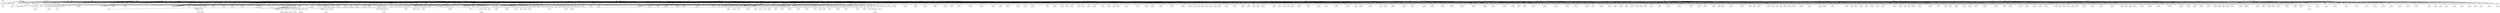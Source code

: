 digraph grafica{ 
 node [shape=box]
 Mt[ label = "Matriz" group = 1 ];
e0[ shape = point, width = 0 ];
 e1[ shape = point, width = 0 ]; 
 nodo8[label = "Arte y Artesanias"    group = 1 ];
nodo70[label = "Arte y Artesanias"    group = 1 ];
nodo101[label = "Arte y Artesanias"    group = 1 ];
nodo103[label = "Arte y Artesanias"    group = 1 ];
nodo107[label = "Electrónicos para autos"    group = 1 ];
nodo119[label = "Arte y Artesanias"    group = 1 ];
nodo128[label = "Arte y Artesanias"    group = 1 ];
nodo129[label = "Electrónicos para autos"    group = 1 ];
nodo132[label = "Arte y Artesanias"    group = 1 ];
nodo150[label = "Consolas de videojuegos"    group = 1 ];
nodo154[label = "Electrónicos para autos"    group = 1 ];
nodo166[label = "Consolas de videojuegos"    group = 1 ];
nodo175[label = "Arte y Artesanias"    group = 1 ];
nodo181[label = "Arte y Artesanias"    group = 1 ];
nodo182[label = "Otros"    group = 1 ];
nodo208[label = "Vinilos"    group = 1 ];
nodo237[label = "Consolas de videojuegos"    group = 1 ];
nodo253[label = "Otros"    group = 1 ];
nodo254[label = "Otros"    group = 1 ];
nodo261[label = "Otros"    group = 1 ];
nodo288[label = "Consolas de videojuegos"    group = 1 ];
nodo308[label = "Electrónicos para autos"    group = 1 ];
nodo312[label = "Consolas de videojuegos"    group = 1 ];
nodo313[label = "Consolas de videojuegos"    group = 1 ];
nodo327[label = "Arte y Artesanias"    group = 1 ];
nodo344[label = "Arte y Artesanias"    group = 1 ];
nodo355[label = "Vinilos"    group = 1 ];
nodo366[label = "Otros"    group = 1 ];
nodo377[label = "Otros"    group = 1 ];
nodo390[label = "Consolas de videojuegos"    group = 1 ];
nodo396[label = "Electrónicos para autos"    group = 1 ];
nodo415[label = "Electrónicos para autos"    group = 1 ];
nodo435[label = "Otros"    group = 1 ];
nodo445[label = "Arte y Artesanias"    group = 1 ];
nodo484[label = "Otros"    group = 1 ];
nodo495[label = "Arte y Artesanias"    group = 1 ];
nodo501[label = "Consolas de videojuegos"    group = 1 ];
nodo513[label = "Otros"    group = 1 ];
nodo527[label = "Electrónicos para autos"    group = 1 ];
nodo532[label = "Otros"    group = 1 ];
nodo544[label = "Otros"    group = 1 ];
nodo561[label = "Otros"    group = 1 ];
nodo567[label = "Arte y Artesanias"    group = 1 ];
nodo571[label = "Electrónicos para autos"    group = 1 ];
nodo574[label = "Consolas de videojuegos"    group = 1 ];
nodo578[label = "Electrónicos para autos"    group = 1 ];
nodo579[label = "Otros"    group = 1 ];
nodo585[label = "Vinilos"    group = 1 ];
nodo586[label = "Consolas de videojuegos"    group = 1 ];
nodo599[label = "Electrónicos para autos"    group = 1 ];
nodo615[label = "Electrónicos para autos"    group = 1 ];
nodo625[label = "Electrónicos para autos"    group = 1 ];
nodo639[label = "Consolas de videojuegos"    group = 1 ];
nodo651[label = "Electrónicos para autos"    group = 1 ];
nodo654[label = "Otros"    group = 1 ];
nodo663[label = "Otros"    group = 1 ];
nodo680[label = "Arte y Artesanias"    group = 1 ];
nodo686[label = "Consolas de videojuegos"    group = 1 ];
nodo692[label = "Arte y Artesanias"    group = 1 ];
nodo709[label = "Otros"    group = 1 ];
nodo751[label = "Otros"    group = 1 ];
nodo759[label = "Consolas de videojuegos"    group = 1 ];
nodo777[label = "Arte y Artesanias"    group = 1 ];
nodo796[label = "Arte y Artesanias"    group = 1 ];
nodo800[label = "Consolas de videojuegos"    group = 1 ];
nodo802[label = "Consolas de videojuegos"    group = 1 ];
nodo814[label = "Otros"    group = 1 ];
nodo816[label = "Arte y Artesanias"    group = 1 ];
nodo824[label = "Otros"    group = 1 ];
nodo835[label = "Otros"    group = 1 ];
nodo839[label = "Consolas de videojuegos"    group = 1 ];
nodo846[label = "Electrónicos para autos"    group = 1 ];
nodo849[label = "Otros"    group = 1 ];
nodo852[label = "Arte y Artesanias"    group = 1 ];
nodo858[label = "Vinilos"    group = 1 ];
nodo861[label = "Otros"    group = 1 ];
nodo884[label = "Consolas de videojuegos"    group = 1 ];
nodo892[label = "Electrónicos para autos"    group = 1 ];
nodo905[label = "Vinilos"    group = 1 ];
nodo918[label = "Electrónicos para autos"    group = 1 ];
nodo923[label = "Otros"    group = 1 ];
nodo932[label = "Consolas de videojuegos"    group = 1 ];
nodo955[label = "Electrónicos para autos"    group = 1 ];
nodo978[label = "Otros"    group = 1 ];
nodo979[label = "Arte y Artesanias"    group = 1 ];
nodo980[label = "Consolas de videojuegos"    group = 1 ];
nodo1006[label = "Electrónicos para autos"    group = 1 ];
nodo1010[label = "Arte y Artesanias"    group = 1 ];
nodo1019[label = "Arte y Artesanias"    group = 1 ];
nodo1025[label = "Vinilos"    group = 1 ];
nodo1039[label = "Consolas de videojuegos"    group = 1 ];
nodo1050[label = "Arte y Artesanias"    group = 1 ];
nodo1056[label = "Electrónicos para autos"    group = 1 ];
nodo1058[label = "Arte y Artesanias"    group = 1 ];
nodo1065[label = "Consolas de videojuegos"    group = 1 ];
nodo1077[label = "Consolas de videojuegos"    group = 1 ];
nodo1081[label = "Electrónicos para autos"    group = 1 ];
nodo1087[label = "Arte y Artesanias"    group = 1 ];
nodo1103[label = "Consolas de videojuegos"    group = 1 ];
nodo1113[label = "Otros"    group = 1 ];
nodo1133[label = "Otros"    group = 1 ];
nodo1148[label = "Vinilos"    group = 1 ];
nodo1149[label = "Electrónicos para autos"    group = 1 ];
nodo1195[label = "Consolas de videojuegos"    group = 1 ];
nodo1217[label = "Otros"    group = 1 ];
nodo1224[label = "Vinilos"    group = 1 ];
nodo1233[label = "Consolas de videojuegos"    group = 1 ];
nodo1243[label = "Otros"    group = 1 ];
nodo1246[label = "Electrónicos para autos"    group = 1 ];
nodo1266[label = "Otros"    group = 1 ];
nodo1280[label = "Arte y Artesanias"    group = 1 ];
nodo1285[label = "Otros"    group = 1 ];
nodo1296[label = "Otros"    group = 1 ];
nodo1328[label = "Vinilos"    group = 1 ];
nodo1331[label = "Consolas de videojuegos"    group = 1 ];
nodo1332[label = "Vinilos"    group = 1 ];
nodo1339[label = "Consolas de videojuegos"    group = 1 ];
nodo1345[label = "Electrónicos para autos"    group = 1 ];
nodo1359[label = "Otros"    group = 1 ];
nodo1395[label = "Arte y Artesanias"    group = 1 ];
nodo1400[label = "Otros"    group = 1 ];
nodo1401[label = "Arte y Artesanias"    group = 1 ];
nodo1416[label = "Arte y Artesanias"    group = 1 ];
nodo1428[label = "Electrónicos para autos"    group = 1 ];
nodo1429[label = "Arte y Artesanias"    group = 1 ];
nodo1434[label = "Otros"    group = 1 ];
nodo1436[label = "Otros"    group = 1 ];
nodo1446[label = "Arte y Artesanias"    group = 1 ];
nodo1453[label = "Otros"    group = 1 ];
nodo1457[label = "Consolas de videojuegos"    group = 1 ];
nodo1462[label = "Arte y Artesanias"    group = 1 ];
nodo1463[label = "Electrónicos para autos"    group = 1 ];
nodo1466[label = "Consolas de videojuegos"    group = 1 ];
nodo1470[label = "Vinilos"    group = 1 ];
nodo1471[label = "Arte y Artesanias"    group = 1 ];
nodo1474[label = "Electrónicos para autos"    group = 1 ];
nodo1515[label = "Electrónicos para autos"    group = 1 ];
nodo1517[label = "Electrónicos para autos"    group = 1 ];
nodo1522[label = "Arte y Artesanias"    group = 1 ];
nodo1532[label = "Otros"    group = 1 ];
nodo1540[label = "Consolas de videojuegos"    group = 1 ];
nodo1556[label = "Consolas de videojuegos"    group = 1 ];
nodo1562[label = "Arte y Artesanias"    group = 1 ];
nodo1570[label = "Otros"    group = 1 ];
nodo1572[label = "Arte y Artesanias"    group = 1 ];
nodo1578[label = "Otros"    group = 1 ];
nodo1579[label = "Consolas de videojuegos"    group = 1 ];
nodo1587[label = "Vinilos"    group = 1 ];
nodo1626[label = "Electrónicos para autos"    group = 1 ];
nodo1645[label = "Electrónicos para autos"    group = 1 ];
nodo1660[label = "Vinilos"    group = 1 ];
nodo1669[label = "Otros"    group = 1 ];
nodo1674[label = "Consolas de videojuegos"    group = 1 ];
nodo1685[label = "Otros"    group = 1 ];
nodo1690[label = "Otros"    group = 1 ];
nodo1696[label = "Electrónicos para autos"    group = 1 ];
nodo1719[label = "Otros"    group = 1 ];
nodo1736[label = "Consolas de videojuegos"    group = 1 ];
nodo1741[label = "Vinilos"    group = 1 ];
nodo1742[label = "Arte y Artesanias"    group = 1 ];
nodo1744[label = "Otros"    group = 1 ];
nodo1760[label = "Arte y Artesanias"    group = 1 ];
nodo1767[label = "Consolas de videojuegos"    group = 1 ];
nodo1831[label = "Arte y Artesanias"    group = 1 ];
nodo1834[label = "Arte y Artesanias"    group = 1 ];
nodo1848[label = "Arte y Artesanias"    group = 1 ];
nodo1851[label = "Otros"    group = 1 ];
nodo1858[label = "Electrónicos para autos"    group = 1 ];
nodo1876[label = "Electrónicos para autos"    group = 1 ];
nodo1881[label = "Electrónicos para autos"    group = 1 ];
nodo1892[label = "Vinilos"    group = 1 ];
nodo1913[label = "Otros"    group = 1 ];
nodo1923[label = "Arte y Artesanias"    group = 1 ];
nodo1927[label = "Otros"    group = 1 ];
nodo1941[label = "Vinilos"    group = 1 ];
nodo1954[label = "Otros"    group = 1 ];
nodo1975[label = "Vinilos"    group = 1 ];
nodo1985[label = "Consolas de videojuegos"    group = 1 ];
nodo1987[label = "Otros"    group = 1 ];
nodo1991[label = "Consolas de videojuegos"    group = 1 ];
nodo1998[label = "Vinilos"    group = 1 ];
nodo2032[label = "Otros"    group = 1 ];
nodo2039[label = "Consolas de videojuegos"    group = 1 ];
nodo2051[label = "Otros"    group = 1 ];
nodo2071[label = "Consolas de videojuegos"    group = 1 ];
nodo2094[label = "Arte y Artesanias"    group = 1 ];
nodo2096[label = "Electrónicos para autos"    group = 1 ];
nodo2097[label = "Electrónicos para autos"    group = 1 ];
nodo2104[label = "Otros"    group = 1 ];
nodo2113[label = "Otros"    group = 1 ];
nodo2128[label = "Consolas de videojuegos"    group = 1 ];
nodo2130[label = "Electrónicos para autos"    group = 1 ];
nodo2131[label = "Consolas de videojuegos"    group = 1 ];
nodo2139[label = "Otros"    group = 1 ];
nodo2147[label = "Otros"    group = 1 ];
nodo2176[label = "Consolas de videojuegos"    group = 1 ];
nodo2206[label = "Consolas de videojuegos"    group = 1 ];
nodo2210[label = "Vinilos"    group = 1 ];
nodo2218[label = "Electrónicos para autos"    group = 1 ];
nodo2232[label = "Otros"    group = 1 ];
nodo2247[label = "Electrónicos para autos"    group = 1 ];
nodo2254[label = "Vinilos"    group = 1 ];
nodo2255[label = "Consolas de videojuegos"    group = 1 ];
nodo2259[label = "Otros"    group = 1 ];
nodo2269[label = "Vinilos"    group = 1 ];
nodo2308[label = "Electrónicos para autos"    group = 1 ];
nodo2338[label = "Otros"    group = 1 ];
nodo2344[label = "Vinilos"    group = 1 ];
nodo2361[label = "Electrónicos para autos"    group = 1 ];
nodo2363[label = "Otros"    group = 1 ];
nodo2364[label = "Otros"    group = 1 ];
nodo2366[label = "Consolas de videojuegos"    group = 1 ];
nodo2408[label = "Vinilos"    group = 1 ];
nodo2436[label = "Consolas de videojuegos"    group = 1 ];
nodo2442[label = "Arte y Artesanias"    group = 1 ];
nodo2458[label = "Arte y Artesanias"    group = 1 ];
nodo2464[label = "Consolas de videojuegos"    group = 1 ];
nodo2470[label = "Otros"    group = 1 ];
nodo2474[label = "Otros"    group = 1 ];
nodo2477[label = "Consolas de videojuegos"    group = 1 ];
nodo2486[label = "Electrónicos para autos"    group = 1 ];
nodo2556[label = "Otros"    group = 1 ];
nodo2578[label = "Otros"    group = 1 ];
nodo2584[label = "Vinilos"    group = 1 ];
nodo2596[label = "Consolas de videojuegos"    group = 1 ];
nodo2597[label = "Electrónicos para autos"    group = 1 ];
nodo2611[label = "Vinilos"    group = 1 ];
nodo2622[label = "Otros"    group = 1 ];
nodo2625[label = "Arte y Artesanias"    group = 1 ];
nodo2633[label = "Otros"    group = 1 ];
nodo2642[label = "Otros"    group = 1 ];
nodo2669[label = "Otros"    group = 1 ];
nodo2674[label = "Arte y Artesanias"    group = 1 ];
nodo2675[label = "Arte y Artesanias"    group = 1 ];
nodo2696[label = "Electrónicos para autos"    group = 1 ];
nodo2697[label = "Arte y Artesanias"    group = 1 ];
nodo2703[label = "Electrónicos para autos"    group = 1 ];
nodo2710[label = "Electrónicos para autos"    group = 1 ];
nodo2726[label = "Otros"    group = 1 ];
nodo2733[label = "Otros"    group = 1 ];
nodo2734[label = "Consolas de videojuegos"    group = 1 ];
nodo2735[label = "Otros"    group = 1 ];
nodo2769[label = "Arte y Artesanias"    group = 1 ];
nodo2776[label = "Electrónicos para autos"    group = 1 ];
nodo2779[label = "Arte y Artesanias"    group = 1 ];
nodo2781[label = "Otros"    group = 1 ];
nodo2784[label = "Consolas de videojuegos"    group = 1 ];
nodo2787[label = "Vinilos"    group = 1 ];
nodo2799[label = "Consolas de videojuegos"    group = 1 ];
nodo2837[label = "Otros"    group = 1 ];
nodo2839[label = "Electrónicos para autos"    group = 1 ];
nodo2840[label = "Otros"    group = 1 ];
nodo2846[label = "Vinilos"    group = 1 ];
nodo2894[label = "Otros"    group = 1 ];
nodo2913[label = "Electrónicos para autos"    group = 1 ];
nodo2920[label = "Electrónicos para autos"    group = 1 ];
nodo2930[label = "Consolas de videojuegos"    group = 1 ];
nodo2950[label = "Otros"    group = 1 ];
nodo2957[label = "Otros"    group = 1 ];
nodo2962[label = "Otros"    group = 1 ];
nodo2976[label = "Arte y Artesanias"    group = 1 ];
nodo3018[label = "Otros"    group = 1 ];
nodo3047[label = "Electrónicos para autos"    group = 1 ];
nodo3052[label = "Electrónicos para autos"    group = 1 ];
nodo3058[label = "Otros"    group = 1 ];
nodo3074[label = "Electrónicos para autos"    group = 1 ];
nodo3115[label = "Consolas de videojuegos"    group = 1 ];
nodo3153[label = "Otros"    group = 1 ];
nodo3160[label = "Consolas de videojuegos"    group = 1 ];
nodo3166[label = "Consolas de videojuegos"    group = 1 ];
nodo3182[label = "Otros"    group = 1 ];
nodo3197[label = "Otros"    group = 1 ];
nodo3198[label = "Otros"    group = 1 ];
nodo3205[label = "Electrónicos para autos"    group = 1 ];
nodo3207[label = "Electrónicos para autos"    group = 1 ];
nodo3223[label = "Consolas de videojuegos"    group = 1 ];
nodo3233[label = "Otros"    group = 1 ];
nodo3235[label = "Arte y Artesanias"    group = 1 ];
nodo3238[label = "Arte y Artesanias"    group = 1 ];
nodo3248[label = "Otros"    group = 1 ];
nodo3250[label = "Otros"    group = 1 ];
nodo3255[label = "Otros"    group = 1 ];
nodo3267[label = "Electrónicos para autos"    group = 1 ];
nodo3278[label = "Vinilos"    group = 1 ];
nodo3293[label = "Otros"    group = 1 ];
nodo3314[label = "Vinilos"    group = 1 ];
nodo3359[label = "Arte y Artesanias"    group = 1 ];
nodo3381[label = "Otros"    group = 1 ];
nodo3389[label = "Arte y Artesanias"    group = 1 ];
nodo3405[label = "Arte y Artesanias"    group = 1 ];
nodo3407[label = "Electrónicos para autos"    group = 1 ];
nodo3428[label = "Arte y Artesanias"    group = 1 ];
nodo3449[label = "Electrónicos para autos"    group = 1 ];
nodo3467[label = "Otros"    group = 1 ];
nodo3488[label = "Consolas de videojuegos"    group = 1 ];
nodo3493[label = "Electrónicos para autos"    group = 1 ];
nodo3502[label = "Consolas de videojuegos"    group = 1 ];
nodo3506[label = "Otros"    group = 1 ];
nodo3523[label = "Electrónicos para autos"    group = 1 ];
nodo3542[label = "Otros"    group = 1 ];
nodo3566[label = "Arte y Artesanias"    group = 1 ];
nodo3588[label = "Consolas de videojuegos"    group = 1 ];
nodo3592[label = "Arte y Artesanias"    group = 1 ];
nodo3613[label = "Arte y Artesanias"    group = 1 ];
nodo3621[label = "Electrónicos para autos"    group = 1 ];
nodo3641[label = "Otros"    group = 1 ];
nodo3642[label = "Vinilos"    group = 1 ];
nodo3650[label = "Consolas de videojuegos"    group = 1 ];
nodo3653[label = "Arte y Artesanias"    group = 1 ];
nodo3674[label = "Consolas de videojuegos"    group = 1 ];
nodo3683[label = "Consolas de videojuegos"    group = 1 ];
nodo3685[label = "Otros"    group = 1 ];
nodo3689[label = "Otros"    group = 1 ];
nodo3697[label = "Otros"    group = 1 ];
nodo3713[label = "Otros"    group = 1 ];
nodo3719[label = "Arte y Artesanias"    group = 1 ];
nodo3728[label = "Consolas de videojuegos"    group = 1 ];
nodo3730[label = "Consolas de videojuegos"    group = 1 ];
nodo3734[label = "Otros"    group = 1 ];
nodo3735[label = "Vinilos"    group = 1 ];
nodo3751[label = "Vinilos"    group = 1 ];
nodo3760[label = "Vinilos"    group = 1 ];
nodo3763[label = "Electrónicos para autos"    group = 1 ];
nodo3764[label = "Otros"    group = 1 ];
nodo3774[label = "Vinilos"    group = 1 ];
nodo3775[label = "Otros"    group = 1 ];
nodo3796[label = "Otros"    group = 1 ];
nodo3800[label = "Arte y Artesanias"    group = 1 ];
nodo3837[label = "Electrónicos para autos"    group = 1 ];
nodo3839[label = "Otros"    group = 1 ];
nodo3842[label = "Consolas de videojuegos"    group = 1 ];
nodo3850[label = "Otros"    group = 1 ];
nodo3851[label = "Electrónicos para autos"    group = 1 ];
nodo3858[label = "Otros"    group = 1 ];
nodo3871[label = "Otros"    group = 1 ];
nodo3876[label = "Consolas de videojuegos"    group = 1 ];
nodo3929[label = "Arte y Artesanias"    group = 1 ];
nodo3936[label = "Otros"    group = 1 ];
nodo3963[label = "Consolas de videojuegos"    group = 1 ];
nodo3965[label = "Electrónicos para autos"    group = 1 ];
nodo3970[label = "Consolas de videojuegos"    group = 1 ];
nodo3975[label = "Electrónicos para autos"    group = 1 ];
nodo3978[label = "Otros"    group = 1 ];
nodo3979[label = "Otros"    group = 1 ];
nodo3990[label = "Otros"    group = 1 ];
nodo4007[label = "Consolas de videojuegos"    group = 1 ];
nodo4009[label = "Electrónicos para autos"    group = 1 ];
nodo4047[label = "Electrónicos para autos"    group = 1 ];
nodo4068[label = "Consolas de videojuegos"    group = 1 ];
nodo4070[label = "Arte y Artesanias"    group = 1 ];
nodo4124[label = "Consolas de videojuegos"    group = 1 ];
nodo4150[label = "Arte y Artesanias"    group = 1 ];
nodo4152[label = "Otros"    group = 1 ];
nodo4155[label = "Vinilos"    group = 1 ];
nodo4165[label = "Otros"    group = 1 ];
nodo4169[label = "Otros"    group = 1 ];
nodo4187[label = "Arte y Artesanias"    group = 1 ];
D16[label = "16"    group = 16 ];
D3[label = "3"    group = 3 ];
D25[label = "25"    group = 25 ];
D16[label = "16"    group = 16 ];
D27[label = "27"    group = 27 ];
D20[label = "20"    group = 20 ];
D19[label = "19"    group = 19 ];
D21[label = "21"    group = 21 ];
D13[label = "13"    group = 13 ];
D3[label = "3"    group = 3 ];
D31[label = "31"    group = 31 ];
D22[label = "22"    group = 22 ];
D25[label = "25"    group = 25 ];
D7[label = "7"    group = 7 ];
D13[label = "13"    group = 13 ];
D12[label = "12"    group = 12 ];
D29[label = "29"    group = 29 ];
D24[label = "24"    group = 24 ];
D2[label = "2"    group = 2 ];
D14[label = "14"    group = 14 ];
D3[label = "3"    group = 3 ];
D30[label = "30"    group = 30 ];
D4[label = "4"    group = 4 ];
D19[label = "19"    group = 19 ];
D7[label = "7"    group = 7 ];
D31[label = "31"    group = 31 ];
D8[label = "8"    group = 8 ];
D19[label = "19"    group = 19 ];
D13[label = "13"    group = 13 ];
D23[label = "23"    group = 23 ];
D31[label = "31"    group = 31 ];
D2[label = "2"    group = 2 ];
D23[label = "23"    group = 23 ];
D31[label = "31"    group = 31 ];
D11[label = "11"    group = 11 ];
D26[label = "26"    group = 26 ];
D29[label = "29"    group = 29 ];
D19[label = "19"    group = 19 ];
D23[label = "23"    group = 23 ];
D12[label = "12"    group = 12 ];
D15[label = "15"    group = 15 ];
D2[label = "2"    group = 2 ];
D20[label = "20"    group = 20 ];
D23[label = "23"    group = 23 ];
D8[label = "8"    group = 8 ];
D14[label = "14"    group = 14 ];
D9[label = "9"    group = 9 ];
D17[label = "17"    group = 17 ];
D26[label = "26"    group = 26 ];
D17[label = "17"    group = 17 ];
D10[label = "10"    group = 10 ];
D26[label = "26"    group = 26 ];
D20[label = "20"    group = 20 ];
D29[label = "29"    group = 29 ];
D1[label = "1"    group = 1 ];
D7[label = "7"    group = 7 ];
D11[label = "11"    group = 11 ];
D11[label = "11"    group = 11 ];
D9[label = "9"    group = 9 ];
D7[label = "7"    group = 7 ];
D8[label = "8"    group = 8 ];
D10[label = "10"    group = 10 ];
D2[label = "2"    group = 2 ];
D26[label = "26"    group = 26 ];
D6[label = "6"    group = 6 ];
D12[label = "12"    group = 12 ];
D17[label = "17"    group = 17 ];
D13[label = "13"    group = 13 ];
D30[label = "30"    group = 30 ];
D1[label = "1"    group = 1 ];
D10[label = "10"    group = 10 ];
D19[label = "19"    group = 19 ];
D25[label = "25"    group = 25 ];
D1[label = "1"    group = 1 ];
D20[label = "20"    group = 20 ];
D10[label = "10"    group = 10 ];
D7[label = "7"    group = 7 ];
D22[label = "22"    group = 22 ];
D14[label = "14"    group = 14 ];
D17[label = "17"    group = 17 ];
D31[label = "31"    group = 31 ];
D15[label = "15"    group = 15 ];
D27[label = "27"    group = 27 ];
D20[label = "20"    group = 20 ];
D19[label = "19"    group = 19 ];
D6[label = "6"    group = 6 ];
D9[label = "9"    group = 9 ];
D29[label = "29"    group = 29 ];
D1[label = "1"    group = 1 ];
D12[label = "12"    group = 12 ];
D17[label = "17"    group = 17 ];
D23[label = "23"    group = 23 ];
D8[label = "8"    group = 8 ];
D3[label = "3"    group = 3 ];
D3[label = "3"    group = 3 ];
D18[label = "18"    group = 18 ];
D13[label = "13"    group = 13 ];
D3[label = "3"    group = 3 ];
D17[label = "17"    group = 17 ];
D5[label = "5"    group = 5 ];
D8[label = "8"    group = 8 ];
D29[label = "29"    group = 29 ];
D20[label = "20"    group = 20 ];
D1[label = "1"    group = 1 ];
D24[label = "24"    group = 24 ];
D31[label = "31"    group = 31 ];
D3[label = "3"    group = 3 ];
D11[label = "11"    group = 11 ];
D2[label = "2"    group = 2 ];
D13[label = "13"    group = 13 ];
D23[label = "23"    group = 23 ];
D30[label = "30"    group = 30 ];
D25[label = "25"    group = 25 ];
D30[label = "30"    group = 30 ];
D28[label = "28"    group = 28 ];
D22[label = "22"    group = 22 ];
D14[label = "14"    group = 14 ];
D31[label = "31"    group = 31 ];
D28[label = "28"    group = 28 ];
D23[label = "23"    group = 23 ];
D24[label = "24"    group = 24 ];
D7[label = "7"    group = 7 ];
D23[label = "23"    group = 23 ];
D23[label = "23"    group = 23 ];
D16[label = "16"    group = 16 ];
D28[label = "28"    group = 28 ];
D2[label = "2"    group = 2 ];
D22[label = "22"    group = 22 ];
D24[label = "24"    group = 24 ];
D23[label = "23"    group = 23 ];
D7[label = "7"    group = 7 ];
D22[label = "22"    group = 22 ];
D7[label = "7"    group = 7 ];
D7[label = "7"    group = 7 ];
D21[label = "21"    group = 21 ];
D4[label = "4"    group = 4 ];
D7[label = "7"    group = 7 ];
D3[label = "3"    group = 3 ];
D12[label = "12"    group = 12 ];
D22[label = "22"    group = 22 ];
D20[label = "20"    group = 20 ];
D28[label = "28"    group = 28 ];
D11[label = "11"    group = 11 ];
D10[label = "10"    group = 10 ];
D9[label = "9"    group = 9 ];
D11[label = "11"    group = 11 ];
D11[label = "11"    group = 11 ];
D2[label = "2"    group = 2 ];
D5[label = "5"    group = 5 ];
D15[label = "15"    group = 15 ];
D5[label = "5"    group = 5 ];
D1[label = "1"    group = 1 ];
D5[label = "5"    group = 5 ];
D12[label = "12"    group = 12 ];
D2[label = "2"    group = 2 ];
D10[label = "10"    group = 10 ];
D30[label = "30"    group = 30 ];
D11[label = "11"    group = 11 ];
D25[label = "25"    group = 25 ];
D15[label = "15"    group = 15 ];
D7[label = "7"    group = 7 ];
D18[label = "18"    group = 18 ];
D29[label = "29"    group = 29 ];
D9[label = "9"    group = 9 ];
D3[label = "3"    group = 3 ];
D28[label = "28"    group = 28 ];
D22[label = "22"    group = 22 ];
D19[label = "19"    group = 19 ];
D24[label = "24"    group = 24 ];
D8[label = "8"    group = 8 ];
D29[label = "29"    group = 29 ];
D31[label = "31"    group = 31 ];
D9[label = "9"    group = 9 ];
D24[label = "24"    group = 24 ];
D27[label = "27"    group = 27 ];
D21[label = "21"    group = 21 ];
D4[label = "4"    group = 4 ];
D4[label = "4"    group = 4 ];
D24[label = "24"    group = 24 ];
D26[label = "26"    group = 26 ];
D27[label = "27"    group = 27 ];
D31[label = "31"    group = 31 ];
D12[label = "12"    group = 12 ];
D6[label = "6"    group = 6 ];
D15[label = "15"    group = 15 ];
D27[label = "27"    group = 27 ];
D18[label = "18"    group = 18 ];
D7[label = "7"    group = 7 ];
D19[label = "19"    group = 19 ];
D6[label = "6"    group = 6 ];
D7[label = "7"    group = 7 ];
D10[label = "10"    group = 10 ];
D26[label = "26"    group = 26 ];
D5[label = "5"    group = 5 ];
D2[label = "2"    group = 2 ];
D12[label = "12"    group = 12 ];
D1[label = "1"    group = 1 ];
D7[label = "7"    group = 7 ];
D15[label = "15"    group = 15 ];
D20[label = "20"    group = 20 ];
D24[label = "24"    group = 24 ];
D19[label = "19"    group = 19 ];
D17[label = "17"    group = 17 ];
D25[label = "25"    group = 25 ];
D31[label = "31"    group = 31 ];
D28[label = "28"    group = 28 ];
D27[label = "27"    group = 27 ];
D21[label = "21"    group = 21 ];
D4[label = "4"    group = 4 ];
D27[label = "27"    group = 27 ];
D20[label = "20"    group = 20 ];
D28[label = "28"    group = 28 ];
D20[label = "20"    group = 20 ];
D19[label = "19"    group = 19 ];
D3[label = "3"    group = 3 ];
D4[label = "4"    group = 4 ];
D15[label = "15"    group = 15 ];
D10[label = "10"    group = 10 ];
D23[label = "23"    group = 23 ];
D17[label = "17"    group = 17 ];
D29[label = "29"    group = 29 ];
D18[label = "18"    group = 18 ];
D12[label = "12"    group = 12 ];
D25[label = "25"    group = 25 ];
D4[label = "4"    group = 4 ];
D7[label = "7"    group = 7 ];
D1[label = "1"    group = 1 ];
D15[label = "15"    group = 15 ];
D27[label = "27"    group = 27 ];
D10[label = "10"    group = 10 ];
D16[label = "16"    group = 16 ];
D7[label = "7"    group = 7 ];
D2[label = "2"    group = 2 ];
D23[label = "23"    group = 23 ];
D16[label = "16"    group = 16 ];
D2[label = "2"    group = 2 ];
D26[label = "26"    group = 26 ];
D5[label = "5"    group = 5 ];
D2[label = "2"    group = 2 ];
D23[label = "23"    group = 23 ];
D25[label = "25"    group = 25 ];
D21[label = "21"    group = 21 ];
D14[label = "14"    group = 14 ];
D1[label = "1"    group = 1 ];
D3[label = "3"    group = 3 ];
D21[label = "21"    group = 21 ];
D4[label = "4"    group = 4 ];
D23[label = "23"    group = 23 ];
D14[label = "14"    group = 14 ];
D12[label = "12"    group = 12 ];
D17[label = "17"    group = 17 ];
D9[label = "9"    group = 9 ];
D22[label = "22"    group = 22 ];
D1[label = "1"    group = 1 ];
D10[label = "10"    group = 10 ];
D7[label = "7"    group = 7 ];
D22[label = "22"    group = 22 ];
D21[label = "21"    group = 21 ];
D9[label = "9"    group = 9 ];
D9[label = "9"    group = 9 ];
D11[label = "11"    group = 11 ];
D20[label = "20"    group = 20 ];
D16[label = "16"    group = 16 ];
D30[label = "30"    group = 30 ];
D1[label = "1"    group = 1 ];
D6[label = "6"    group = 6 ];
D26[label = "26"    group = 26 ];
D1[label = "1"    group = 1 ];
D31[label = "31"    group = 31 ];
D11[label = "11"    group = 11 ];
D22[label = "22"    group = 22 ];
D12[label = "12"    group = 12 ];
D1[label = "1"    group = 1 ];
D17[label = "17"    group = 17 ];
D12[label = "12"    group = 12 ];
D11[label = "11"    group = 11 ];
D28[label = "28"    group = 28 ];
D4[label = "4"    group = 4 ];
D15[label = "15"    group = 15 ];
D9[label = "9"    group = 9 ];
D22[label = "22"    group = 22 ];
D19[label = "19"    group = 19 ];
D21[label = "21"    group = 21 ];
D26[label = "26"    group = 26 ];
D19[label = "19"    group = 19 ];
D19[label = "19"    group = 19 ];
D27[label = "27"    group = 27 ];
D6[label = "6"    group = 6 ];
D3[label = "3"    group = 3 ];
D6[label = "6"    group = 6 ];
D8[label = "8"    group = 8 ];
D23[label = "23"    group = 23 ];
D27[label = "27"    group = 27 ];
D23[label = "23"    group = 23 ];
D15[label = "15"    group = 15 ];
D26[label = "26"    group = 26 ];
D25[label = "25"    group = 25 ];
D30[label = "30"    group = 30 ];
D26[label = "26"    group = 26 ];
D8[label = "8"    group = 8 ];
D19[label = "19"    group = 19 ];
D15[label = "15"    group = 15 ];
D2[label = "2"    group = 2 ];
D15[label = "15"    group = 15 ];
D21[label = "21"    group = 21 ];
D11[label = "11"    group = 11 ];
D8[label = "8"    group = 8 ];
D25[label = "25"    group = 25 ];
D8[label = "8"    group = 8 ];
D24[label = "24"    group = 24 ];
D30[label = "30"    group = 30 ];
D12[label = "12"    group = 12 ];
D10[label = "10"    group = 10 ];
D30[label = "30"    group = 30 ];
D18[label = "18"    group = 18 ];
D2[label = "2"    group = 2 ];
D30[label = "30"    group = 30 ];
D24[label = "24"    group = 24 ];
D15[label = "15"    group = 15 ];
D26[label = "26"    group = 26 ];
D24[label = "24"    group = 24 ];
D2[label = "2"    group = 2 ];
D18[label = "18"    group = 18 ];
D31[label = "31"    group = 31 ];
D13[label = "13"    group = 13 ];
D25[label = "25"    group = 25 ];
D30[label = "30"    group = 30 ];
D31[label = "31"    group = 31 ];
D20[label = "20"    group = 20 ];
D8[label = "8"    group = 8 ];
D30[label = "30"    group = 30 ];
D13[label = "13"    group = 13 ];
D30[label = "30"    group = 30 ];
D31[label = "31"    group = 31 ];
D10[label = "10"    group = 10 ];
D19[label = "19"    group = 19 ];
D28[label = "28"    group = 28 ];
D5[label = "5"    group = 5 ];
D6[label = "6"    group = 6 ];
D3[label = "3"    group = 3 ];
D23[label = "23"    group = 23 ];
D17[label = "17"    group = 17 ];
D30[label = "30"    group = 30 ];
D28[label = "28"    group = 28 ];
D23[label = "23"    group = 23 ];
D12[label = "12"    group = 12 ];
D30[label = "30"    group = 30 ];
D8[label = "8"    group = 8 ];
D15[label = "15"    group = 15 ];
D20[label = "20"    group = 20 ];
D7[label = "7"    group = 7 ];
D28[label = "28"    group = 28 ];
D24[label = "24"    group = 24 ];
D19[label = "19"    group = 19 ];
D21[label = "21"    group = 21 ];
D16[label = "16"    group = 16 ];
D18[label = "18"    group = 18 ];
C284[label = "284"    group = 16 ];
C278[label = "278"    group = 3 ];
C60[label = "60"    group = 25 ];
C285[label = "285"    group = 16 ];
C632[label = "632"    group = 27 ];
C287[label = "287"    group = 20 ];
C44[label = "44"    group = 19 ];
C924[label = "924"    group = 21 ];
C297[label = "297"    group = 13 ];
C783[label = "783"    group = 3 ];
C943[label = "943"    group = 31 ];
C508[label = "508"    group = 22 ];
C68[label = "68"    group = 25 ];
C298[label = "298"    group = 7 ];
C878[label = "878"    group = 13 ];
C823[label = "823"    group = 12 ];
C971[label = "971"    group = 29 ];
C766[label = "766"    group = 24 ];
C19[label = "19"    group = 2 ];
C921[label = "921"    group = 14 ];
C850[label = "850"    group = 3 ];
C749[label = "749"    group = 30 ];
C346[label = "346"    group = 4 ];
C911[label = "911"    group = 19 ];
C678[label = "678"    group = 7 ];
C412[label = "412"    group = 31 ];
C848[label = "848"    group = 8 ];
C122[label = "122"    group = 19 ];
C87[label = "87"    group = 13 ];
C908[label = "908"    group = 23 ];
C129[label = "129"    group = 31 ];
C745[label = "745"    group = 2 ];
C83[label = "83"    group = 23 ];
C314[label = "314"    group = 31 ];
C648[label = "648"    group = 11 ];
C298[label = "298"    group = 26 ];
C782[label = "782"    group = 29 ];
C393[label = "393"    group = 19 ];
C26[label = "26"    group = 23 ];
C766[label = "766"    group = 12 ];
C19[label = "19"    group = 15 ];
C848[label = "848"    group = 2 ];
C306[label = "306"    group = 20 ];
C769[label = "769"    group = 23 ];
C298[label = "298"    group = 8 ];
C629[label = "629"    group = 14 ];
C319[label = "319"    group = 9 ];
C557[label = "557"    group = 17 ];
C351[label = "351"    group = 26 ];
C446[label = "446"    group = 17 ];
C759[label = "759"    group = 10 ];
C608[label = "608"    group = 26 ];
C784[label = "784"    group = 20 ];
C625[label = "625"    group = 29 ];
C836[label = "836"    group = 1 ];
C945[label = "945"    group = 7 ];
C297[label = "297"    group = 11 ];
C914[label = "914"    group = 11 ];
C381[label = "381"    group = 9 ];
C124[label = "124"    group = 7 ];
C392[label = "392"    group = 8 ];
C930[label = "930"    group = 10 ];
C282[label = "282"    group = 2 ];
C677[label = "677"    group = 26 ];
C539[label = "539"    group = 6 ];
C908[label = "908"    group = 12 ];
C18[label = "18"    group = 17 ];
C308[label = "308"    group = 13 ];
C99[label = "99"    group = 30 ];
C131[label = "131"    group = 1 ];
C932[label = "932"    group = 10 ];
C434[label = "434"    group = 19 ];
C766[label = "766"    group = 25 ];
C323[label = "323"    group = 1 ];
C557[label = "557"    group = 20 ];
C183[label = "183"    group = 10 ];
C347[label = "347"    group = 7 ];
C358[label = "358"    group = 22 ];
C846[label = "846"    group = 14 ];
C141[label = "141"    group = 17 ];
C188[label = "188"    group = 31 ];
C913[label = "913"    group = 15 ];
C149[label = "149"    group = 27 ];
C125[label = "125"    group = 20 ];
C292[label = "292"    group = 19 ];
C302[label = "302"    group = 6 ];
C780[label = "780"    group = 9 ];
C410[label = "410"    group = 29 ];
C69[label = "69"    group = 1 ];
C832[label = "832"    group = 12 ];
C537[label = "537"    group = 17 ];
C322[label = "322"    group = 23 ];
C499[label = "499"    group = 8 ];
C880[label = "880"    group = 3 ];
C539[label = "539"    group = 3 ];
C907[label = "907"    group = 18 ];
C424[label = "424"    group = 13 ];
C300[label = "300"    group = 3 ];
C538[label = "538"    group = 17 ];
C849[label = "849"    group = 5 ];
C768[label = "768"    group = 8 ];
C821[label = "821"    group = 29 ];
C434[label = "434"    group = 20 ];
C533[label = "533"    group = 1 ];
C851[label = "851"    group = 24 ];
C364[label = "364"    group = 31 ];
C849[label = "849"    group = 3 ];
C319[label = "319"    group = 11 ];
C764[label = "764"    group = 2 ];
C94[label = "94"    group = 13 ];
C289[label = "289"    group = 23 ];
C654[label = "654"    group = 30 ];
C93[label = "93"    group = 25 ];
C364[label = "364"    group = 30 ];
C784[label = "784"    group = 28 ];
C826[label = "826"    group = 22 ];
C540[label = "540"    group = 14 ];
C632[label = "632"    group = 31 ];
C886[label = "886"    group = 28 ];
C278[label = "278"    group = 23 ];
C654[label = "654"    group = 24 ];
C411[label = "411"    group = 7 ];
C82[label = "82"    group = 23 ];
C348[label = "348"    group = 23 ];
C87[label = "87"    group = 16 ];
C389[label = "389"    group = 28 ];
C213[label = "213"    group = 2 ];
C318[label = "318"    group = 22 ];
C767[label = "767"    group = 24 ];
C292[label = "292"    group = 23 ];
C381[label = "381"    group = 7 ];
C141[label = "141"    group = 22 ];
C912[label = "912"    group = 7 ];
C547[label = "547"    group = 7 ];
C55[label = "55"    group = 21 ];
C781[label = "781"    group = 4 ];
C349[label = "349"    group = 7 ];
C616[label = "616"    group = 3 ];
C667[label = "667"    group = 12 ];
C315[label = "315"    group = 22 ];
C782[label = "782"    group = 20 ];
C927[label = "927"    group = 28 ];
C377[label = "377"    group = 11 ];
C320[label = "320"    group = 10 ];
C82[label = "82"    group = 9 ];
C355[label = "355"    group = 11 ];
C840[label = "840"    group = 11 ];
C524[label = "524"    group = 2 ];
C445[label = "445"    group = 5 ];
C760[label = "760"    group = 15 ];
C364[label = "364"    group = 5 ];
C820[label = "820"    group = 1 ];
C308[label = "308"    group = 5 ];
C836[label = "836"    group = 12 ];
C652[label = "652"    group = 2 ];
C637[label = "637"    group = 10 ];
C315[label = "315"    group = 30 ];
C784[label = "784"    group = 11 ];
C564[label = "564"    group = 25 ];
C289[label = "289"    group = 15 ];
C104[label = "104"    group = 7 ];
C373[label = "373"    group = 18 ];
C891[label = "891"    group = 29 ];
C880[label = "880"    group = 9 ];
C881[label = "881"    group = 3 ];
C284[label = "284"    group = 28 ];
C453[label = "453"    group = 22 ];
C442[label = "442"    group = 19 ];
C949[label = "949"    group = 24 ];
C131[label = "131"    group = 8 ];
C364[label = "364"    group = 29 ];
C762[label = "762"    group = 31 ];
C85[label = "85"    group = 9 ];
C648[label = "648"    group = 24 ];
C513[label = "513"    group = 27 ];
C836[label = "836"    group = 21 ];
C358[label = "358"    group = 4 ];
C344[label = "344"    group = 4 ];
C918[label = "918"    group = 24 ];
C346[label = "346"    group = 26 ];
C559[label = "559"    group = 27 ];
C881[label = "881"    group = 31 ];
C843[label = "843"    group = 12 ];
C80[label = "80"    group = 6 ];
C782[label = "782"    group = 15 ];
C81[label = "81"    group = 27 ];
C945[label = "945"    group = 18 ];
C399[label = "399"    group = 7 ];
C918[label = "918"    group = 19 ];
C880[label = "880"    group = 6 ];
C539[label = "539"    group = 7 ];
C499[label = "499"    group = 10 ];
C848[label = "848"    group = 26 ];
C196[label = "196"    group = 5 ];
C353[label = "353"    group = 2 ];
C525[label = "525"    group = 12 ];
C178[label = "178"    group = 1 ];
C838[label = "838"    group = 7 ];
C413[label = "413"    group = 15 ];
C209[label = "209"    group = 20 ];
C783[label = "783"    group = 24 ];
C830[label = "830"    group = 19 ];
C693[label = "693"    group = 17 ];
C767[label = "767"    group = 25 ];
C510[label = "510"    group = 31 ];
C762[label = "762"    group = 28 ];
C766[label = "766"    group = 27 ];
C847[label = "847"    group = 21 ];
C595[label = "595"    group = 4 ];
C776[label = "776"    group = 27 ];
C855[label = "855"    group = 20 ];
C970[label = "970"    group = 28 ];
C842[label = "842"    group = 20 ];
C900[label = "900"    group = 19 ];
C885[label = "885"    group = 3 ];
C681[label = "681"    group = 4 ];
C919[label = "919"    group = 15 ];
C654[label = "654"    group = 10 ];
C842[label = "842"    group = 23 ];
C539[label = "539"    group = 17 ];
C367[label = "367"    group = 29 ];
C836[label = "836"    group = 18 ];
C767[label = "767"    group = 12 ];
C364[label = "364"    group = 25 ];
C527[label = "527"    group = 4 ];
C409[label = "409"    group = 7 ];
C837[label = "837"    group = 1 ];
C392[label = "392"    group = 15 ];
C83[label = "83"    group = 27 ];
C883[label = "883"    group = 10 ];
C20[label = "20"    group = 16 ];
C316[label = "316"    group = 7 ];
C279[label = "279"    group = 2 ];
C50[label = "50"    group = 23 ];
C439[label = "439"    group = 16 ];
C885[label = "885"    group = 2 ];
C27[label = "27"    group = 26 ];
C354[label = "354"    group = 5 ];
C210[label = "210"    group = 2 ];
C775[label = "775"    group = 23 ];
C925[label = "925"    group = 25 ];
C880[label = "880"    group = 21 ];
C302[label = "302"    group = 14 ];
C753[label = "753"    group = 1 ];
C308[label = "308"    group = 3 ];
C316[label = "316"    group = 21 ];
C537[label = "537"    group = 4 ];
C552[label = "552"    group = 23 ];
C540[label = "540"    group = 14 ];
C754[label = "754"    group = 12 ];
C407[label = "407"    group = 17 ];
C654[label = "654"    group = 9 ];
C538[label = "538"    group = 22 ];
C192[label = "192"    group = 1 ];
C356[label = "356"    group = 10 ];
C756[label = "756"    group = 7 ];
C924[label = "924"    group = 22 ];
C657[label = "657"    group = 21 ];
C391[label = "391"    group = 9 ];
C454[label = "454"    group = 9 ];
C65[label = "65"    group = 11 ];
C766[label = "766"    group = 20 ];
C628[label = "628"    group = 16 ];
C621[label = "621"    group = 30 ];
C479[label = "479"    group = 1 ];
C416[label = "416"    group = 6 ];
C923[label = "923"    group = 26 ];
C210[label = "210"    group = 1 ];
C540[label = "540"    group = 31 ];
C783[label = "783"    group = 11 ];
C472[label = "472"    group = 22 ];
C212[label = "212"    group = 12 ];
C835[label = "835"    group = 1 ];
C348[label = "348"    group = 17 ];
C950[label = "950"    group = 12 ];
C540[label = "540"    group = 11 ];
C127[label = "127"    group = 28 ];
C372[label = "372"    group = 4 ];
C880[label = "880"    group = 15 ];
C755[label = "755"    group = 9 ];
C193[label = "193"    group = 22 ];
C94[label = "94"    group = 19 ];
C751[label = "751"    group = 21 ];
C367[label = "367"    group = 26 ];
C829[label = "829"    group = 19 ];
C366[label = "366"    group = 19 ];
C296[label = "296"    group = 27 ];
C884[label = "884"    group = 6 ];
C310[label = "310"    group = 3 ];
C667[label = "667"    group = 6 ];
C769[label = "769"    group = 8 ];
C84[label = "84"    group = 23 ];
C788[label = "788"    group = 27 ];
C185[label = "185"    group = 23 ];
C509[label = "509"    group = 15 ];
C408[label = "408"    group = 26 ];
C537[label = "537"    group = 25 ];
C209[label = "209"    group = 30 ];
C398[label = "398"    group = 26 ];
C464[label = "464"    group = 8 ];
C376[label = "376"    group = 19 ];
C926[label = "926"    group = 15 ];
C308[label = "308"    group = 2 ];
C382[label = "382"    group = 15 ];
C759[label = "759"    group = 21 ];
C656[label = "656"    group = 11 ];
C371[label = "371"    group = 8 ];
C912[label = "912"    group = 25 ];
C874[label = "874"    group = 8 ];
C350[label = "350"    group = 24 ];
C537[label = "537"    group = 30 ];
C209[label = "209"    group = 12 ];
C392[label = "392"    group = 10 ];
C764[label = "764"    group = 30 ];
C353[label = "353"    group = 18 ];
C92[label = "92"    group = 2 ];
C352[label = "352"    group = 30 ];
C841[label = "841"    group = 24 ];
C766[label = "766"    group = 15 ];
C520[label = "520"    group = 26 ];
C857[label = "857"    group = 24 ];
C835[label = "835"    group = 2 ];
C627[label = "627"    group = 18 ];
C940[label = "940"    group = 31 ];
C544[label = "544"    group = 13 ];
C766[label = "766"    group = 25 ];
C879[label = "879"    group = 30 ];
C55[label = "55"    group = 31 ];
C754[label = "754"    group = 20 ];
C925[label = "925"    group = 8 ];
C784[label = "784"    group = 30 ];
C841[label = "841"    group = 13 ];
C440[label = "440"    group = 30 ];
C646[label = "646"    group = 31 ];
C449[label = "449"    group = 10 ];
C160[label = "160"    group = 19 ];
C296[label = "296"    group = 28 ];
C837[label = "837"    group = 5 ];
C540[label = "540"    group = 6 ];
C402[label = "402"    group = 3 ];
C851[label = "851"    group = 23 ];
C438[label = "438"    group = 17 ];
C317[label = "317"    group = 30 ];
C319[label = "319"    group = 28 ];
C316[label = "316"    group = 23 ];
C344[label = "344"    group = 12 ];
C357[label = "357"    group = 30 ];
C138[label = "138"    group = 8 ];
C849[label = "849"    group = 15 ];
C672[label = "672"    group = 20 ];
C313[label = "313"    group = 7 ];
C92[label = "92"    group = 28 ];
C654[label = "654"    group = 24 ];
C554[label = "554"    group = 19 ];
C193[label = "193"    group = 21 ];
C443[label = "443"    group = 16 ];
C665[label = "665"    group = 18 ];
nodo8 ->C284;
C284 ->nodo8;
D16 ->C284;
C284 ->D16;
nodo70 ->C278;
C278 ->nodo70;
D3 ->C278;
C278 ->D3;
nodo101 ->C60;
C60 ->nodo101;
D25 ->C60;
C60 ->D25;
nodo103 ->C285;
C285 ->nodo103;
D16 ->C285;
C285 ->D16;
nodo107 ->C632;
C632 ->nodo107;
D27 ->C632;
C632 ->D27;
nodo119 ->C287;
C287 ->nodo119;
D20 ->C287;
C287 ->D20;
nodo128 ->C44;
C44 ->nodo128;
D19 ->C44;
C44 ->D19;
nodo129 ->C924;
C924 ->nodo129;
D21 ->C924;
C924 ->D21;
nodo132 ->C297;
C297 ->nodo132;
D13 ->C297;
C297 ->D13;
nodo150 ->C783;
C783 ->nodo150;
D3 ->C783;
C783 ->D3;
nodo154 ->C943;
C943 ->nodo154;
D31 ->C943;
C943 ->D31;
nodo166 ->C508;
C508 ->nodo166;
D22 ->C508;
C508 ->D22;
nodo175 ->C68;
C68 ->nodo175;
D25 ->C68;
C68 ->D25;
nodo181 ->C298;
C298 ->nodo181;
D7 ->C298;
C298 ->D7;
nodo182 ->C878;
C878 ->nodo182;
D13 ->C878;
C878 ->D13;
nodo208 ->C823;
C823 ->nodo208;
D12 ->C823;
C823 ->D12;
nodo237 ->C971;
C971 ->nodo237;
D29 ->C971;
C971 ->D29;
nodo253 ->C766;
C766 ->nodo253;
D24 ->C766;
C766 ->D24;
nodo254 ->C19;
C19 ->nodo254;
D2 ->C19;
C19 ->D2;
nodo261 ->C921;
C921 ->nodo261;
D14 ->C921;
C921 ->D14;
nodo288 ->C850;
C850 ->nodo288;
D3 ->C850;
C850 ->D3;
nodo308 ->C749;
C749 ->nodo308;
D30 ->C749;
C749 ->D30;
nodo312 ->C346;
C346 ->nodo312;
D4 ->C346;
C346 ->D4;
nodo313 ->C911;
C911 ->nodo313;
D19 ->C911;
C911 ->D19;
nodo327 ->C678;
C678 ->nodo327;
D7 ->C678;
C678 ->D7;
nodo344 ->C412;
C412 ->nodo344;
D31 ->C412;
C412 ->D31;
nodo355 ->C848;
C848 ->nodo355;
D8 ->C848;
C848 ->D8;
nodo366 ->C122;
C122 ->nodo366;
D19 ->C122;
C122 ->D19;
nodo377 ->C87;
C87 ->nodo377;
D13 ->C87;
C87 ->D13;
nodo390 ->C908;
C908 ->nodo390;
D23 ->C908;
C908 ->D23;
nodo396 ->C129;
C129 ->nodo396;
D31 ->C129;
C129 ->D31;
nodo415 ->C745;
C745 ->nodo415;
D2 ->C745;
C745 ->D2;
nodo435 ->C83;
C83 ->nodo435;
D23 ->C83;
C83 ->D23;
nodo445 ->C314;
C314 ->nodo445;
D31 ->C314;
C314 ->D31;
nodo484 ->C648;
C648 ->nodo484;
D11 ->C648;
C648 ->D11;
nodo495 ->C298;
C298 ->nodo495;
D26 ->C298;
C298 ->D26;
nodo501 ->C782;
C782 ->nodo501;
D29 ->C782;
C782 ->D29;
nodo513 ->C393;
C393 ->nodo513;
D19 ->C393;
C393 ->D19;
nodo527 ->C26;
C26 ->nodo527;
D23 ->C26;
C26 ->D23;
nodo532 ->C766;
C766 ->nodo532;
D12 ->C766;
C766 ->D12;
nodo544 ->C19;
C19 ->nodo544;
D15 ->C19;
C19 ->D15;
nodo561 ->C848;
C848 ->nodo561;
D2 ->C848;
C848 ->D2;
nodo567 ->C306;
C306 ->nodo567;
D20 ->C306;
C306 ->D20;
nodo571 ->C769;
C769 ->nodo571;
D23 ->C769;
C769 ->D23;
nodo574 ->C298;
C298 ->nodo574;
D8 ->C298;
C298 ->D8;
nodo578 ->C629;
C629 ->nodo578;
D14 ->C629;
C629 ->D14;
nodo579 ->C319;
C319 ->nodo579;
D9 ->C319;
C319 ->D9;
nodo585 ->C557;
C557 ->nodo585;
D17 ->C557;
C557 ->D17;
nodo586 ->C351;
C351 ->nodo586;
D26 ->C351;
C351 ->D26;
nodo599 ->C446;
C446 ->nodo599;
D17 ->C446;
C446 ->D17;
nodo615 ->C759;
C759 ->nodo615;
D10 ->C759;
C759 ->D10;
nodo625 ->C608;
C608 ->nodo625;
D26 ->C608;
C608 ->D26;
nodo639 ->C784;
C784 ->nodo639;
D20 ->C784;
C784 ->D20;
nodo651 ->C625;
C625 ->nodo651;
D29 ->C625;
C625 ->D29;
nodo654 ->C836;
C836 ->nodo654;
D1 ->C836;
C836 ->D1;
nodo663 ->C945;
C945 ->nodo663;
D7 ->C945;
C945 ->D7;
nodo680 ->C297;
C297 ->nodo680;
D11 ->C297;
C297 ->D11;
nodo686 ->C914;
C914 ->nodo686;
D11 ->C914;
C914 ->D11;
nodo692 ->C381;
C381 ->nodo692;
D9 ->C381;
C381 ->D9;
nodo709 ->C124;
C124 ->nodo709;
D7 ->C124;
C124 ->D7;
nodo751 ->C392;
C392 ->nodo751;
D8 ->C392;
C392 ->D8;
nodo759 ->C930;
C930 ->nodo759;
D10 ->C930;
C930 ->D10;
nodo777 ->C282;
C282 ->nodo777;
D2 ->C282;
C282 ->D2;
nodo796 ->C677;
C677 ->nodo796;
D26 ->C677;
C677 ->D26;
nodo800 ->C539;
C539 ->nodo800;
D6 ->C539;
C539 ->D6;
nodo802 ->C908;
C908 ->nodo802;
D12 ->C908;
C908 ->D12;
nodo814 ->C18;
C18 ->nodo814;
D17 ->C18;
C18 ->D17;
nodo816 ->C308;
C308 ->nodo816;
D13 ->C308;
C308 ->D13;
nodo824 ->C99;
C99 ->nodo824;
D30 ->C99;
C99 ->D30;
nodo835 ->C131;
C131 ->nodo835;
D1 ->C131;
C131 ->D1;
nodo839 ->C932;
C932 ->nodo839;
D10 ->C932;
C932 ->D10;
nodo846 ->C434;
C434 ->nodo846;
D19 ->C434;
C434 ->D19;
nodo849 ->C766;
C766 ->nodo849;
D25 ->C766;
C766 ->D25;
nodo852 ->C323;
C323 ->nodo852;
D1 ->C323;
C323 ->D1;
nodo858 ->C557;
C557 ->nodo858;
D20 ->C557;
C557 ->D20;
nodo861 ->C183;
C183 ->nodo861;
D10 ->C183;
C183 ->D10;
nodo884 ->C347;
C347 ->nodo884;
D7 ->C347;
C347 ->D7;
nodo892 ->C358;
C358 ->nodo892;
D22 ->C358;
C358 ->D22;
nodo905 ->C846;
C846 ->nodo905;
D14 ->C846;
C846 ->D14;
nodo918 ->C141;
C141 ->nodo918;
D17 ->C141;
C141 ->D17;
nodo923 ->C188;
C188 ->nodo923;
D31 ->C188;
C188 ->D31;
nodo932 ->C913;
C913 ->nodo932;
D15 ->C913;
C913 ->D15;
nodo955 ->C149;
C149 ->nodo955;
D27 ->C149;
C149 ->D27;
nodo978 ->C125;
C125 ->nodo978;
D20 ->C125;
C125 ->D20;
nodo979 ->C292;
C292 ->nodo979;
D19 ->C292;
C292 ->D19;
nodo980 ->C302;
C302 ->nodo980;
D6 ->C302;
C302 ->D6;
nodo1006 ->C780;
C780 ->nodo1006;
D9 ->C780;
C780 ->D9;
nodo1010 ->C410;
C410 ->nodo1010;
D29 ->C410;
C410 ->D29;
nodo1019 ->C69;
C69 ->nodo1019;
D1 ->C69;
C69 ->D1;
nodo1025 ->C832;
C832 ->nodo1025;
D12 ->C832;
C832 ->D12;
nodo1039 ->C537;
C537 ->nodo1039;
D17 ->C537;
C537 ->D17;
nodo1050 ->C322;
C322 ->nodo1050;
D23 ->C322;
C322 ->D23;
nodo1056 ->C499;
C499 ->nodo1056;
D8 ->C499;
C499 ->D8;
nodo1058 ->C880;
C880 ->nodo1058;
D3 ->C880;
C880 ->D3;
nodo1065 ->C539;
C539 ->nodo1065;
D3 ->C539;
C539 ->D3;
nodo1077 ->C907;
C907 ->nodo1077;
D18 ->C907;
C907 ->D18;
nodo1081 ->C424;
C424 ->nodo1081;
D13 ->C424;
C424 ->D13;
nodo1087 ->C300;
C300 ->nodo1087;
D3 ->C300;
C300 ->D3;
nodo1103 ->C538;
C538 ->nodo1103;
D17 ->C538;
C538 ->D17;
nodo1113 ->C849;
C849 ->nodo1113;
D5 ->C849;
C849 ->D5;
nodo1133 ->C768;
C768 ->nodo1133;
D8 ->C768;
C768 ->D8;
nodo1148 ->C821;
C821 ->nodo1148;
D29 ->C821;
C821 ->D29;
nodo1149 ->C434;
C434 ->nodo1149;
D20 ->C434;
C434 ->D20;
nodo1195 ->C533;
C533 ->nodo1195;
D1 ->C533;
C533 ->D1;
nodo1217 ->C851;
C851 ->nodo1217;
D24 ->C851;
C851 ->D24;
nodo1224 ->C364;
C364 ->nodo1224;
D31 ->C364;
C364 ->D31;
nodo1233 ->C849;
C849 ->nodo1233;
D3 ->C849;
C849 ->D3;
nodo1243 ->C319;
C319 ->nodo1243;
D11 ->C319;
C319 ->D11;
nodo1246 ->C764;
C764 ->nodo1246;
D2 ->C764;
C764 ->D2;
nodo1266 ->C94;
C94 ->nodo1266;
D13 ->C94;
C94 ->D13;
nodo1280 ->C289;
C289 ->nodo1280;
D23 ->C289;
C289 ->D23;
nodo1285 ->C654;
C654 ->nodo1285;
D30 ->C654;
C654 ->D30;
nodo1296 ->C93;
C93 ->nodo1296;
D25 ->C93;
C93 ->D25;
nodo1328 ->C364;
C364 ->nodo1328;
D30 ->C364;
C364 ->D30;
nodo1331 ->C784;
C784 ->nodo1331;
D28 ->C784;
C784 ->D28;
nodo1332 ->C826;
C826 ->nodo1332;
D22 ->C826;
C826 ->D22;
nodo1339 ->C540;
C540 ->nodo1339;
D14 ->C540;
C540 ->D14;
nodo1345 ->C632;
C632 ->nodo1345;
D31 ->C632;
C632 ->D31;
nodo1359 ->C886;
C886 ->nodo1359;
D28 ->C886;
C886 ->D28;
nodo1395 ->C278;
C278 ->nodo1395;
D23 ->C278;
C278 ->D23;
nodo1400 ->C654;
C654 ->nodo1400;
D24 ->C654;
C654 ->D24;
nodo1401 ->C411;
C411 ->nodo1401;
D7 ->C411;
C411 ->D7;
nodo1416 ->C82;
C82 ->nodo1416;
D23 ->C82;
C82 ->D23;
nodo1428 ->C348;
C348 ->nodo1428;
D23 ->C348;
C348 ->D23;
nodo1429 ->C87;
C87 ->nodo1429;
D16 ->C87;
C87 ->D16;
nodo1434 ->C389;
C389 ->nodo1434;
D28 ->C389;
C389 ->D28;
nodo1436 ->C213;
C213 ->nodo1436;
D2 ->C213;
C213 ->D2;
nodo1446 ->C318;
C318 ->nodo1446;
D22 ->C318;
C318 ->D22;
nodo1453 ->C767;
C767 ->nodo1453;
D24 ->C767;
C767 ->D24;
nodo1457 ->C292;
C292 ->nodo1457;
D23 ->C292;
C292 ->D23;
nodo1462 ->C381;
C381 ->nodo1462;
D7 ->C381;
C381 ->D7;
nodo1463 ->C141;
C141 ->nodo1463;
D22 ->C141;
C141 ->D22;
nodo1466 ->C912;
C912 ->nodo1466;
D7 ->C912;
C912 ->D7;
nodo1470 ->C547;
C547 ->nodo1470;
D7 ->C547;
C547 ->D7;
nodo1471 ->C55;
C55 ->nodo1471;
D21 ->C55;
C55 ->D21;
nodo1474 ->C781;
C781 ->nodo1474;
D4 ->C781;
C781 ->D4;
nodo1515 ->C349;
C349 ->nodo1515;
D7 ->C349;
C349 ->D7;
nodo1517 ->C616;
C616 ->nodo1517;
D3 ->C616;
C616 ->D3;
nodo1522 ->C667;
C667 ->nodo1522;
D12 ->C667;
C667 ->D12;
nodo1532 ->C315;
C315 ->nodo1532;
D22 ->C315;
C315 ->D22;
nodo1540 ->C782;
C782 ->nodo1540;
D20 ->C782;
C782 ->D20;
nodo1556 ->C927;
C927 ->nodo1556;
D28 ->C927;
C927 ->D28;
nodo1562 ->C377;
C377 ->nodo1562;
D11 ->C377;
C377 ->D11;
nodo1570 ->C320;
C320 ->nodo1570;
D10 ->C320;
C320 ->D10;
nodo1572 ->C82;
C82 ->nodo1572;
D9 ->C82;
C82 ->D9;
nodo1578 ->C355;
C355 ->nodo1578;
D11 ->C355;
C355 ->D11;
nodo1579 ->C840;
C840 ->nodo1579;
D11 ->C840;
C840 ->D11;
nodo1587 ->C524;
C524 ->nodo1587;
D2 ->C524;
C524 ->D2;
nodo1626 ->C445;
C445 ->nodo1626;
D5 ->C445;
C445 ->D5;
nodo1645 ->C760;
C760 ->nodo1645;
D15 ->C760;
C760 ->D15;
nodo1660 ->C364;
C364 ->nodo1660;
D5 ->C364;
C364 ->D5;
nodo1669 ->C820;
C820 ->nodo1669;
D1 ->C820;
C820 ->D1;
nodo1674 ->C308;
C308 ->nodo1674;
D5 ->C308;
C308 ->D5;
nodo1685 ->C836;
C836 ->nodo1685;
D12 ->C836;
C836 ->D12;
nodo1690 ->C652;
C652 ->nodo1690;
D2 ->C652;
C652 ->D2;
nodo1696 ->C637;
C637 ->nodo1696;
D10 ->C637;
C637 ->D10;
nodo1719 ->C315;
C315 ->nodo1719;
D30 ->C315;
C315 ->D30;
nodo1736 ->C784;
C784 ->nodo1736;
D11 ->C784;
C784 ->D11;
nodo1741 ->C564;
C564 ->nodo1741;
D25 ->C564;
C564 ->D25;
nodo1742 ->C289;
C289 ->nodo1742;
D15 ->C289;
C289 ->D15;
nodo1744 ->C104;
C104 ->nodo1744;
D7 ->C104;
C104 ->D7;
nodo1760 ->C373;
C373 ->nodo1760;
D18 ->C373;
C373 ->D18;
nodo1767 ->C891;
C891 ->nodo1767;
D29 ->C891;
C891 ->D29;
nodo1831 ->C880;
C880 ->nodo1831;
D9 ->C880;
C880 ->D9;
nodo1834 ->C881;
C881 ->nodo1834;
D3 ->C881;
C881 ->D3;
nodo1848 ->C284;
C284 ->nodo1848;
D28 ->C284;
C284 ->D28;
nodo1851 ->C453;
C453 ->nodo1851;
D22 ->C453;
C453 ->D22;
nodo1858 ->C442;
C442 ->nodo1858;
D19 ->C442;
C442 ->D19;
nodo1876 ->C949;
C949 ->nodo1876;
D24 ->C949;
C949 ->D24;
nodo1881 ->C131;
C131 ->nodo1881;
D8 ->C131;
C131 ->D8;
nodo1892 ->C364;
C364 ->nodo1892;
D29 ->C364;
C364 ->D29;
nodo1913 ->C762;
C762 ->nodo1913;
D31 ->C762;
C762 ->D31;
nodo1923 ->C85;
C85 ->nodo1923;
D9 ->C85;
C85 ->D9;
nodo1927 ->C648;
C648 ->nodo1927;
D24 ->C648;
C648 ->D24;
nodo1941 ->C513;
C513 ->nodo1941;
D27 ->C513;
C513 ->D27;
nodo1954 ->C836;
C836 ->nodo1954;
D21 ->C836;
C836 ->D21;
nodo1975 ->C358;
C358 ->nodo1975;
D4 ->C358;
C358 ->D4;
nodo1985 ->C344;
C344 ->nodo1985;
D4 ->C344;
C344 ->D4;
nodo1987 ->C918;
C918 ->nodo1987;
D24 ->C918;
C918 ->D24;
nodo1991 ->C346;
C346 ->nodo1991;
D26 ->C346;
C346 ->D26;
nodo1998 ->C559;
C559 ->nodo1998;
D27 ->C559;
C559 ->D27;
nodo2032 ->C881;
C881 ->nodo2032;
D31 ->C881;
C881 ->D31;
nodo2039 ->C843;
C843 ->nodo2039;
D12 ->C843;
C843 ->D12;
nodo2051 ->C80;
C80 ->nodo2051;
D6 ->C80;
C80 ->D6;
nodo2071 ->C782;
C782 ->nodo2071;
D15 ->C782;
C782 ->D15;
nodo2094 ->C81;
C81 ->nodo2094;
D27 ->C81;
C81 ->D27;
nodo2096 ->C945;
C945 ->nodo2096;
D18 ->C945;
C945 ->D18;
nodo2097 ->C399;
C399 ->nodo2097;
D7 ->C399;
C399 ->D7;
nodo2104 ->C918;
C918 ->nodo2104;
D19 ->C918;
C918 ->D19;
nodo2113 ->C880;
C880 ->nodo2113;
D6 ->C880;
C880 ->D6;
nodo2128 ->C539;
C539 ->nodo2128;
D7 ->C539;
C539 ->D7;
nodo2130 ->C499;
C499 ->nodo2130;
D10 ->C499;
C499 ->D10;
nodo2131 ->C848;
C848 ->nodo2131;
D26 ->C848;
C848 ->D26;
nodo2139 ->C196;
C196 ->nodo2139;
D5 ->C196;
C196 ->D5;
nodo2147 ->C353;
C353 ->nodo2147;
D2 ->C353;
C353 ->D2;
nodo2176 ->C525;
C525 ->nodo2176;
D12 ->C525;
C525 ->D12;
nodo2206 ->C178;
C178 ->nodo2206;
D1 ->C178;
C178 ->D1;
nodo2210 ->C838;
C838 ->nodo2210;
D7 ->C838;
C838 ->D7;
nodo2218 ->C413;
C413 ->nodo2218;
D15 ->C413;
C413 ->D15;
nodo2232 ->C209;
C209 ->nodo2232;
D20 ->C209;
C209 ->D20;
nodo2247 ->C783;
C783 ->nodo2247;
D24 ->C783;
C783 ->D24;
nodo2254 ->C830;
C830 ->nodo2254;
D19 ->C830;
C830 ->D19;
nodo2255 ->C693;
C693 ->nodo2255;
D17 ->C693;
C693 ->D17;
nodo2259 ->C767;
C767 ->nodo2259;
D25 ->C767;
C767 ->D25;
nodo2269 ->C510;
C510 ->nodo2269;
D31 ->C510;
C510 ->D31;
nodo2308 ->C762;
C762 ->nodo2308;
D28 ->C762;
C762 ->D28;
nodo2338 ->C766;
C766 ->nodo2338;
D27 ->C766;
C766 ->D27;
nodo2344 ->C847;
C847 ->nodo2344;
D21 ->C847;
C847 ->D21;
nodo2361 ->C595;
C595 ->nodo2361;
D4 ->C595;
C595 ->D4;
nodo2363 ->C776;
C776 ->nodo2363;
D27 ->C776;
C776 ->D27;
nodo2364 ->C855;
C855 ->nodo2364;
D20 ->C855;
C855 ->D20;
nodo2366 ->C970;
C970 ->nodo2366;
D28 ->C970;
C970 ->D28;
nodo2408 ->C842;
C842 ->nodo2408;
D20 ->C842;
C842 ->D20;
nodo2436 ->C900;
C900 ->nodo2436;
D19 ->C900;
C900 ->D19;
nodo2442 ->C885;
C885 ->nodo2442;
D3 ->C885;
C885 ->D3;
nodo2458 ->C681;
C681 ->nodo2458;
D4 ->C681;
C681 ->D4;
nodo2464 ->C919;
C919 ->nodo2464;
D15 ->C919;
C919 ->D15;
nodo2470 ->C654;
C654 ->nodo2470;
D10 ->C654;
C654 ->D10;
nodo2474 ->C842;
C842 ->nodo2474;
D23 ->C842;
C842 ->D23;
nodo2477 ->C539;
C539 ->nodo2477;
D17 ->C539;
C539 ->D17;
nodo2486 ->C367;
C367 ->nodo2486;
D29 ->C367;
C367 ->D29;
nodo2556 ->C836;
C836 ->nodo2556;
D18 ->C836;
C836 ->D18;
nodo2578 ->C767;
C767 ->nodo2578;
D12 ->C767;
C767 ->D12;
nodo2584 ->C364;
C364 ->nodo2584;
D25 ->C364;
C364 ->D25;
nodo2596 ->C527;
C527 ->nodo2596;
D4 ->C527;
C527 ->D4;
nodo2597 ->C409;
C409 ->nodo2597;
D7 ->C409;
C409 ->D7;
nodo2611 ->C837;
C837 ->nodo2611;
D1 ->C837;
C837 ->D1;
nodo2622 ->C392;
C392 ->nodo2622;
D15 ->C392;
C392 ->D15;
nodo2625 ->C83;
C83 ->nodo2625;
D27 ->C83;
C83 ->D27;
nodo2633 ->C883;
C883 ->nodo2633;
D10 ->C883;
C883 ->D10;
nodo2642 ->C20;
C20 ->nodo2642;
D16 ->C20;
C20 ->D16;
nodo2669 ->C316;
C316 ->nodo2669;
D7 ->C316;
C316 ->D7;
nodo2674 ->C279;
C279 ->nodo2674;
D2 ->C279;
C279 ->D2;
nodo2675 ->C50;
C50 ->nodo2675;
D23 ->C50;
C50 ->D23;
nodo2696 ->C439;
C439 ->nodo2696;
D16 ->C439;
C439 ->D16;
nodo2697 ->C885;
C885 ->nodo2697;
D2 ->C885;
C885 ->D2;
nodo2703 ->C27;
C27 ->nodo2703;
D26 ->C27;
C27 ->D26;
nodo2710 ->C354;
C354 ->nodo2710;
D5 ->C354;
C354 ->D5;
nodo2726 ->C210;
C210 ->nodo2726;
D2 ->C210;
C210 ->D2;
nodo2733 ->C775;
C775 ->nodo2733;
D23 ->C775;
C775 ->D23;
nodo2734 ->C925;
C925 ->nodo2734;
D25 ->C925;
C925 ->D25;
nodo2735 ->C880;
C880 ->nodo2735;
D21 ->C880;
C880 ->D21;
nodo2769 ->C302;
C302 ->nodo2769;
D14 ->C302;
C302 ->D14;
nodo2776 ->C753;
C753 ->nodo2776;
D1 ->C753;
C753 ->D1;
nodo2779 ->C308;
C308 ->nodo2779;
D3 ->C308;
C308 ->D3;
nodo2781 ->C316;
C316 ->nodo2781;
D21 ->C316;
C316 ->D21;
nodo2784 ->C537;
C537 ->nodo2784;
D4 ->C537;
C537 ->D4;
nodo2787 ->C552;
C552 ->nodo2787;
D23 ->C552;
C552 ->D23;
nodo2799 ->C540;
C540 ->nodo2799;
D14 ->C540;
C540 ->D14;
nodo2837 ->C754;
C754 ->nodo2837;
D12 ->C754;
C754 ->D12;
nodo2839 ->C407;
C407 ->nodo2839;
D17 ->C407;
C407 ->D17;
nodo2840 ->C654;
C654 ->nodo2840;
D9 ->C654;
C654 ->D9;
nodo2846 ->C538;
C538 ->nodo2846;
D22 ->C538;
C538 ->D22;
nodo2894 ->C192;
C192 ->nodo2894;
D1 ->C192;
C192 ->D1;
nodo2913 ->C356;
C356 ->nodo2913;
D10 ->C356;
C356 ->D10;
nodo2920 ->C756;
C756 ->nodo2920;
D7 ->C756;
C756 ->D7;
nodo2930 ->C924;
C924 ->nodo2930;
D22 ->C924;
C924 ->D22;
nodo2950 ->C657;
C657 ->nodo2950;
D21 ->C657;
C657 ->D21;
nodo2957 ->C391;
C391 ->nodo2957;
D9 ->C391;
C391 ->D9;
nodo2962 ->C454;
C454 ->nodo2962;
D9 ->C454;
C454 ->D9;
nodo2976 ->C65;
C65 ->nodo2976;
D11 ->C65;
C65 ->D11;
nodo3018 ->C766;
C766 ->nodo3018;
D20 ->C766;
C766 ->D20;
nodo3047 ->C628;
C628 ->nodo3047;
D16 ->C628;
C628 ->D16;
nodo3052 ->C621;
C621 ->nodo3052;
D30 ->C621;
C621 ->D30;
nodo3058 ->C479;
C479 ->nodo3058;
D1 ->C479;
C479 ->D1;
nodo3074 ->C416;
C416 ->nodo3074;
D6 ->C416;
C416 ->D6;
nodo3115 ->C923;
C923 ->nodo3115;
D26 ->C923;
C923 ->D26;
nodo3153 ->C210;
C210 ->nodo3153;
D1 ->C210;
C210 ->D1;
nodo3160 ->C540;
C540 ->nodo3160;
D31 ->C540;
C540 ->D31;
nodo3166 ->C783;
C783 ->nodo3166;
D11 ->C783;
C783 ->D11;
nodo3182 ->C472;
C472 ->nodo3182;
D22 ->C472;
C472 ->D22;
nodo3197 ->C212;
C212 ->nodo3197;
D12 ->C212;
C212 ->D12;
nodo3198 ->C835;
C835 ->nodo3198;
D1 ->C835;
C835 ->D1;
nodo3205 ->C348;
C348 ->nodo3205;
D17 ->C348;
C348 ->D17;
nodo3207 ->C950;
C950 ->nodo3207;
D12 ->C950;
C950 ->D12;
nodo3223 ->C540;
C540 ->nodo3223;
D11 ->C540;
C540 ->D11;
nodo3233 ->C127;
C127 ->nodo3233;
D28 ->C127;
C127 ->D28;
nodo3235 ->C372;
C372 ->nodo3235;
D4 ->C372;
C372 ->D4;
nodo3238 ->C880;
C880 ->nodo3238;
D15 ->C880;
C880 ->D15;
nodo3248 ->C755;
C755 ->nodo3248;
D9 ->C755;
C755 ->D9;
nodo3250 ->C193;
C193 ->nodo3250;
D22 ->C193;
C193 ->D22;
nodo3255 ->C94;
C94 ->nodo3255;
D19 ->C94;
C94 ->D19;
nodo3267 ->C751;
C751 ->nodo3267;
D21 ->C751;
C751 ->D21;
nodo3278 ->C367;
C367 ->nodo3278;
D26 ->C367;
C367 ->D26;
nodo3293 ->C829;
C829 ->nodo3293;
D19 ->C829;
C829 ->D19;
nodo3314 ->C366;
C366 ->nodo3314;
D19 ->C366;
C366 ->D19;
nodo3359 ->C296;
C296 ->nodo3359;
D27 ->C296;
C296 ->D27;
nodo3381 ->C884;
C884 ->nodo3381;
D6 ->C884;
C884 ->D6;
nodo3389 ->C310;
C310 ->nodo3389;
D3 ->C310;
C310 ->D3;
nodo3405 ->C667;
C667 ->nodo3405;
D6 ->C667;
C667 ->D6;
nodo3407 ->C769;
C769 ->nodo3407;
D8 ->C769;
C769 ->D8;
nodo3428 ->C84;
C84 ->nodo3428;
D23 ->C84;
C84 ->D23;
nodo3449 ->C788;
C788 ->nodo3449;
D27 ->C788;
C788 ->D27;
nodo3467 ->C185;
C185 ->nodo3467;
D23 ->C185;
C185 ->D23;
nodo3488 ->C509;
C509 ->nodo3488;
D15 ->C509;
C509 ->D15;
nodo3493 ->C408;
C408 ->nodo3493;
D26 ->C408;
C408 ->D26;
nodo3502 ->C537;
C537 ->nodo3502;
D25 ->C537;
C537 ->D25;
nodo3506 ->C209;
C209 ->nodo3506;
D30 ->C209;
C209 ->D30;
nodo3523 ->C398;
C398 ->nodo3523;
D26 ->C398;
C398 ->D26;
nodo3542 ->C464;
C464 ->nodo3542;
D8 ->C464;
C464 ->D8;
nodo3566 ->C376;
C376 ->nodo3566;
D19 ->C376;
C376 ->D19;
nodo3588 ->C926;
C926 ->nodo3588;
D15 ->C926;
C926 ->D15;
nodo3592 ->C308;
C308 ->nodo3592;
D2 ->C308;
C308 ->D2;
nodo3613 ->C382;
C382 ->nodo3613;
D15 ->C382;
C382 ->D15;
nodo3621 ->C759;
C759 ->nodo3621;
D21 ->C759;
C759 ->D21;
nodo3641 ->C656;
C656 ->nodo3641;
D11 ->C656;
C656 ->D11;
nodo3642 ->C371;
C371 ->nodo3642;
D8 ->C371;
C371 ->D8;
nodo3650 ->C912;
C912 ->nodo3650;
D25 ->C912;
C912 ->D25;
nodo3653 ->C874;
C874 ->nodo3653;
D8 ->C874;
C874 ->D8;
nodo3674 ->C350;
C350 ->nodo3674;
D24 ->C350;
C350 ->D24;
nodo3683 ->C537;
C537 ->nodo3683;
D30 ->C537;
C537 ->D30;
nodo3685 ->C209;
C209 ->nodo3685;
D12 ->C209;
C209 ->D12;
nodo3689 ->C392;
C392 ->nodo3689;
D10 ->C392;
C392 ->D10;
nodo3697 ->C764;
C764 ->nodo3697;
D30 ->C764;
C764 ->D30;
nodo3713 ->C353;
C353 ->nodo3713;
D18 ->C353;
C353 ->D18;
nodo3719 ->C92;
C92 ->nodo3719;
D2 ->C92;
C92 ->D2;
nodo3728 ->C352;
C352 ->nodo3728;
D30 ->C352;
C352 ->D30;
nodo3730 ->C841;
C841 ->nodo3730;
D24 ->C841;
C841 ->D24;
nodo3734 ->C766;
C766 ->nodo3734;
D15 ->C766;
C766 ->D15;
nodo3735 ->C520;
C520 ->nodo3735;
D26 ->C520;
C520 ->D26;
nodo3751 ->C857;
C857 ->nodo3751;
D24 ->C857;
C857 ->D24;
nodo3760 ->C835;
C835 ->nodo3760;
D2 ->C835;
C835 ->D2;
nodo3763 ->C627;
C627 ->nodo3763;
D18 ->C627;
C627 ->D18;
nodo3764 ->C940;
C940 ->nodo3764;
D31 ->C940;
C940 ->D31;
nodo3774 ->C544;
C544 ->nodo3774;
D13 ->C544;
C544 ->D13;
nodo3775 ->C766;
C766 ->nodo3775;
D25 ->C766;
C766 ->D25;
nodo3796 ->C879;
C879 ->nodo3796;
D30 ->C879;
C879 ->D30;
nodo3800 ->C55;
C55 ->nodo3800;
D31 ->C55;
C55 ->D31;
nodo3837 ->C754;
C754 ->nodo3837;
D20 ->C754;
C754 ->D20;
nodo3839 ->C925;
C925 ->nodo3839;
D8 ->C925;
C925 ->D8;
nodo3842 ->C784;
C784 ->nodo3842;
D30 ->C784;
C784 ->D30;
nodo3850 ->C841;
C841 ->nodo3850;
D13 ->C841;
C841 ->D13;
nodo3851 ->C440;
C440 ->nodo3851;
D30 ->C440;
C440 ->D30;
nodo3858 ->C646;
C646 ->nodo3858;
D31 ->C646;
C646 ->D31;
nodo3871 ->C449;
C449 ->nodo3871;
D10 ->C449;
C449 ->D10;
nodo3876 ->C160;
C160 ->nodo3876;
D19 ->C160;
C160 ->D19;
nodo3929 ->C296;
C296 ->nodo3929;
D28 ->C296;
C296 ->D28;
nodo3936 ->C837;
C837 ->nodo3936;
D5 ->C837;
C837 ->D5;
nodo3963 ->C540;
C540 ->nodo3963;
D6 ->C540;
C540 ->D6;
nodo3965 ->C402;
C402 ->nodo3965;
D3 ->C402;
C402 ->D3;
nodo3970 ->C851;
C851 ->nodo3970;
D23 ->C851;
C851 ->D23;
nodo3975 ->C438;
C438 ->nodo3975;
D17 ->C438;
C438 ->D17;
nodo3978 ->C317;
C317 ->nodo3978;
D30 ->C317;
C317 ->D30;
nodo3979 ->C319;
C319 ->nodo3979;
D28 ->C319;
C319 ->D28;
nodo3990 ->C316;
C316 ->nodo3990;
D23 ->C316;
C316 ->D23;
nodo4007 ->C344;
C344 ->nodo4007;
D12 ->C344;
C344 ->D12;
nodo4009 ->C357;
C357 ->nodo4009;
D30 ->C357;
C357 ->D30;
nodo4047 ->C138;
C138 ->nodo4047;
D8 ->C138;
C138 ->D8;
nodo4068 ->C849;
C849 ->nodo4068;
D15 ->C849;
C849 ->D15;
nodo4070 ->C672;
C672 ->nodo4070;
D20 ->C672;
C672 ->D20;
nodo4124 ->C313;
C313 ->nodo4124;
D7 ->C313;
C313 ->D7;
nodo4150 ->C92;
C92 ->nodo4150;
D28 ->C92;
C92 ->D28;
nodo4152 ->C654;
C654 ->nodo4152;
D24 ->C654;
C654 ->D24;
nodo4155 ->C554;
C554 ->nodo4155;
D19 ->C554;
C554 ->D19;
nodo4165 ->C193;
C193 ->nodo4165;
D21 ->C193;
C193 ->D21;
nodo4169 ->C443;
C443 ->nodo4169;
D16 ->C443;
C443 ->D16;
nodo4187 ->C665;
C665 ->nodo4187;
D18 ->C665;
C665 ->D18;
{ rank = same; Mt;D16;D3;D25;D16;D27;D20;D19;D21;D13;D3;D31;D22;D25;D7;D13;D12;D29;D24;D2;D14;D3;D30;D4;D19;D7;D31;D8;D19;D13;D23;D31;D2;D23;D31;D11;D26;D29;D19;D23;D12;D15;D2;D20;D23;D8;D14;D9;D17;D26;D17;D10;D26;D20;D29;D1;D7;D11;D11;D9;D7;D8;D10;D2;D26;D6;D12;D17;D13;D30;D1;D10;D19;D25;D1;D20;D10;D7;D22;D14;D17;D31;D15;D27;D20;D19;D6;D9;D29;D1;D12;D17;D23;D8;D3;D3;D18;D13;D3;D17;D5;D8;D29;D20;D1;D24;D31;D3;D11;D2;D13;D23;D30;D25;D30;D28;D22;D14;D31;D28;D23;D24;D7;D23;D23;D16;D28;D2;D22;D24;D23;D7;D22;D7;D7;D21;D4;D7;D3;D12;D22;D20;D28;D11;D10;D9;D11;D11;D2;D5;D15;D5;D1;D5;D12;D2;D10;D30;D11;D25;D15;D7;D18;D29;D9;D3;D28;D22;D19;D24;D8;D29;D31;D9;D24;D27;D21;D4;D4;D24;D26;D27;D31;D12;D6;D15;D27;D18;D7;D19;D6;D7;D10;D26;D5;D2;D12;D1;D7;D15;D20;D24;D19;D17;D25;D31;D28;D27;D21;D4;D27;D20;D28;D20;D19;D3;D4;D15;D10;D23;D17;D29;D18;D12;D25;D4;D7;D1;D15;D27;D10;D16;D7;D2;D23;D16;D2;D26;D5;D2;D23;D25;D21;D14;D1;D3;D21;D4;D23;D14;D12;D17;D9;D22;D1;D10;D7;D22;D21;D9;D9;D11;D20;D16;D30;D1;D6;D26;D1;D31;D11;D22;D12;D1;D17;D12;D11;D28;D4;D15;D9;D22;D19;D21;D26;D19;D19;D27;D6;D3;D6;D8;D23;D27;D23;D15;D26;D25;D30;D26;D8;D19;D15;D2;D15;D21;D11;D8;D25;D8;D24;D30;D12;D10;D30;D18;D2;D30;D24;D15;D26;D24;D2;D18;D31;D13;D25;D30;D31;D20;D8;D30;D13;D30;D31;D10;D19;D28;D5;D6;D3;D23;D17;D30;D28;D23;D12;D30;D8;D15;D20;D7;D28;D24;D19;D21;D16;D18;}
nodo8 ->nodo9;
nodo70 ->nodo71;
nodo101 ->nodo102;
nodo103 ->nodo104;
nodo107 ->nodo108;
nodo119 ->nodo120;
nodo128 ->nodo129;
nodo129 ->nodo130;
nodo132 ->nodo133;
nodo150 ->nodo151;
nodo154 ->nodo155;
nodo166 ->nodo167;
nodo175 ->nodo176;
nodo181 ->nodo182;
nodo182 ->nodo183;
nodo208 ->nodo209;
nodo237 ->nodo238;
nodo253 ->nodo254;
nodo254 ->nodo255;
nodo261 ->nodo262;
nodo288 ->nodo289;
nodo308 ->nodo309;
nodo312 ->nodo313;
nodo313 ->nodo314;
nodo327 ->nodo328;
nodo344 ->nodo345;
nodo355 ->nodo356;
nodo366 ->nodo367;
nodo377 ->nodo378;
nodo390 ->nodo391;
nodo396 ->nodo397;
nodo415 ->nodo416;
nodo435 ->nodo436;
nodo445 ->nodo446;
nodo484 ->nodo485;
nodo495 ->nodo496;
nodo501 ->nodo502;
nodo513 ->nodo514;
nodo527 ->nodo528;
nodo532 ->nodo533;
nodo544 ->nodo545;
nodo561 ->nodo562;
nodo567 ->nodo568;
nodo571 ->nodo572;
nodo574 ->nodo575;
nodo578 ->nodo579;
nodo579 ->nodo580;
nodo585 ->nodo586;
nodo586 ->nodo587;
nodo599 ->nodo600;
nodo615 ->nodo616;
nodo625 ->nodo626;
nodo639 ->nodo640;
nodo651 ->nodo652;
nodo654 ->nodo655;
nodo663 ->nodo664;
nodo680 ->nodo681;
nodo686 ->nodo687;
nodo692 ->nodo693;
nodo709 ->nodo710;
nodo751 ->nodo752;
nodo759 ->nodo760;
nodo777 ->nodo778;
nodo796 ->nodo797;
nodo800 ->nodo801;
nodo802 ->nodo803;
nodo814 ->nodo815;
nodo816 ->nodo817;
nodo824 ->nodo825;
nodo835 ->nodo836;
nodo839 ->nodo840;
nodo846 ->nodo847;
nodo849 ->nodo850;
nodo852 ->nodo853;
nodo858 ->nodo859;
nodo861 ->nodo862;
nodo884 ->nodo885;
nodo892 ->nodo893;
nodo905 ->nodo906;
nodo918 ->nodo919;
nodo923 ->nodo924;
nodo932 ->nodo933;
nodo955 ->nodo956;
nodo978 ->nodo979;
nodo979 ->nodo980;
nodo980 ->nodo981;
nodo1006 ->nodo1007;
nodo1010 ->nodo1011;
nodo1019 ->nodo1020;
nodo1025 ->nodo1026;
nodo1039 ->nodo1040;
nodo1050 ->nodo1051;
nodo1056 ->nodo1057;
nodo1058 ->nodo1059;
nodo1065 ->nodo1066;
nodo1077 ->nodo1078;
nodo1081 ->nodo1082;
nodo1087 ->nodo1088;
nodo1103 ->nodo1104;
nodo1113 ->nodo1114;
nodo1133 ->nodo1134;
nodo1148 ->nodo1149;
nodo1149 ->nodo1150;
nodo1195 ->nodo1196;
nodo1217 ->nodo1218;
nodo1224 ->nodo1225;
nodo1233 ->nodo1234;
nodo1243 ->nodo1244;
nodo1246 ->nodo1247;
nodo1266 ->nodo1267;
nodo1280 ->nodo1281;
nodo1285 ->nodo1286;
nodo1296 ->nodo1297;
nodo1328 ->nodo1329;
nodo1331 ->nodo1332;
nodo1332 ->nodo1333;
nodo1339 ->nodo1340;
nodo1345 ->nodo1346;
nodo1359 ->nodo1360;
nodo1395 ->nodo1396;
nodo1400 ->nodo1401;
nodo1401 ->nodo1402;
nodo1416 ->nodo1417;
nodo1428 ->nodo1429;
nodo1429 ->nodo1430;
nodo1434 ->nodo1435;
nodo1436 ->nodo1437;
nodo1446 ->nodo1447;
nodo1453 ->nodo1454;
nodo1457 ->nodo1458;
nodo1462 ->nodo1463;
nodo1463 ->nodo1464;
nodo1466 ->nodo1467;
nodo1470 ->nodo1471;
nodo1471 ->nodo1472;
nodo1474 ->nodo1475;
nodo1515 ->nodo1516;
nodo1517 ->nodo1518;
nodo1522 ->nodo1523;
nodo1532 ->nodo1533;
nodo1540 ->nodo1541;
nodo1556 ->nodo1557;
nodo1562 ->nodo1563;
nodo1570 ->nodo1571;
nodo1572 ->nodo1573;
nodo1578 ->nodo1579;
nodo1579 ->nodo1580;
nodo1587 ->nodo1588;
nodo1626 ->nodo1627;
nodo1645 ->nodo1646;
nodo1660 ->nodo1661;
nodo1669 ->nodo1670;
nodo1674 ->nodo1675;
nodo1685 ->nodo1686;
nodo1690 ->nodo1691;
nodo1696 ->nodo1697;
nodo1719 ->nodo1720;
nodo1736 ->nodo1737;
nodo1741 ->nodo1742;
nodo1742 ->nodo1743;
nodo1744 ->nodo1745;
nodo1760 ->nodo1761;
nodo1767 ->nodo1768;
nodo1831 ->nodo1832;
nodo1834 ->nodo1835;
nodo1848 ->nodo1849;
nodo1851 ->nodo1852;
nodo1858 ->nodo1859;
nodo1876 ->nodo1877;
nodo1881 ->nodo1882;
nodo1892 ->nodo1893;
nodo1913 ->nodo1914;
nodo1923 ->nodo1924;
nodo1927 ->nodo1928;
nodo1941 ->nodo1942;
nodo1954 ->nodo1955;
nodo1975 ->nodo1976;
nodo1985 ->nodo1986;
nodo1987 ->nodo1988;
nodo1991 ->nodo1992;
nodo1998 ->nodo1999;
nodo2032 ->nodo2033;
nodo2039 ->nodo2040;
nodo2051 ->nodo2052;
nodo2071 ->nodo2072;
nodo2094 ->nodo2095;
nodo2096 ->nodo2097;
nodo2097 ->nodo2098;
nodo2104 ->nodo2105;
nodo2113 ->nodo2114;
nodo2128 ->nodo2129;
nodo2130 ->nodo2131;
nodo2131 ->nodo2132;
nodo2139 ->nodo2140;
nodo2147 ->nodo2148;
nodo2176 ->nodo2177;
nodo2206 ->nodo2207;
nodo2210 ->nodo2211;
nodo2218 ->nodo2219;
nodo2232 ->nodo2233;
nodo2247 ->nodo2248;
nodo2254 ->nodo2255;
nodo2255 ->nodo2256;
nodo2259 ->nodo2260;
nodo2269 ->nodo2270;
nodo2308 ->nodo2309;
nodo2338 ->nodo2339;
nodo2344 ->nodo2345;
nodo2361 ->nodo2362;
nodo2363 ->nodo2364;
nodo2364 ->nodo2365;
nodo2366 ->nodo2367;
nodo2408 ->nodo2409;
nodo2436 ->nodo2437;
nodo2442 ->nodo2443;
nodo2458 ->nodo2459;
nodo2464 ->nodo2465;
nodo2470 ->nodo2471;
nodo2474 ->nodo2475;
nodo2477 ->nodo2478;
nodo2486 ->nodo2487;
nodo2556 ->nodo2557;
nodo2578 ->nodo2579;
nodo2584 ->nodo2585;
nodo2596 ->nodo2597;
nodo2597 ->nodo2598;
nodo2611 ->nodo2612;
nodo2622 ->nodo2623;
nodo2625 ->nodo2626;
nodo2633 ->nodo2634;
nodo2642 ->nodo2643;
nodo2669 ->nodo2670;
nodo2674 ->nodo2675;
nodo2675 ->nodo2676;
nodo2696 ->nodo2697;
nodo2697 ->nodo2698;
nodo2703 ->nodo2704;
nodo2710 ->nodo2711;
nodo2726 ->nodo2727;
nodo2733 ->nodo2734;
nodo2734 ->nodo2735;
nodo2735 ->nodo2736;
nodo2769 ->nodo2770;
nodo2776 ->nodo2777;
nodo2779 ->nodo2780;
nodo2781 ->nodo2782;
nodo2784 ->nodo2785;
nodo2787 ->nodo2788;
nodo2799 ->nodo2800;
nodo2837 ->nodo2838;
nodo2839 ->nodo2840;
nodo2840 ->nodo2841;
nodo2846 ->nodo2847;
nodo2894 ->nodo2895;
nodo2913 ->nodo2914;
nodo2920 ->nodo2921;
nodo2930 ->nodo2931;
nodo2950 ->nodo2951;
nodo2957 ->nodo2958;
nodo2962 ->nodo2963;
nodo2976 ->nodo2977;
nodo3018 ->nodo3019;
nodo3047 ->nodo3048;
nodo3052 ->nodo3053;
nodo3058 ->nodo3059;
nodo3074 ->nodo3075;
nodo3115 ->nodo3116;
nodo3153 ->nodo3154;
nodo3160 ->nodo3161;
nodo3166 ->nodo3167;
nodo3182 ->nodo3183;
nodo3197 ->nodo3198;
nodo3198 ->nodo3199;
nodo3205 ->nodo3206;
nodo3207 ->nodo3208;
nodo3223 ->nodo3224;
nodo3233 ->nodo3234;
nodo3235 ->nodo3236;
nodo3238 ->nodo3239;
nodo3248 ->nodo3249;
nodo3250 ->nodo3251;
nodo3255 ->nodo3256;
nodo3267 ->nodo3268;
nodo3278 ->nodo3279;
nodo3293 ->nodo3294;
nodo3314 ->nodo3315;
nodo3359 ->nodo3360;
nodo3381 ->nodo3382;
nodo3389 ->nodo3390;
nodo3405 ->nodo3406;
nodo3407 ->nodo3408;
nodo3428 ->nodo3429;
nodo3449 ->nodo3450;
nodo3467 ->nodo3468;
nodo3488 ->nodo3489;
nodo3493 ->nodo3494;
nodo3502 ->nodo3503;
nodo3506 ->nodo3507;
nodo3523 ->nodo3524;
nodo3542 ->nodo3543;
nodo3566 ->nodo3567;
nodo3588 ->nodo3589;
nodo3592 ->nodo3593;
nodo3613 ->nodo3614;
nodo3621 ->nodo3622;
nodo3641 ->nodo3642;
nodo3642 ->nodo3643;
nodo3650 ->nodo3651;
nodo3653 ->nodo3654;
nodo3674 ->nodo3675;
nodo3683 ->nodo3684;
nodo3685 ->nodo3686;
nodo3689 ->nodo3690;
nodo3697 ->nodo3698;
nodo3713 ->nodo3714;
nodo3719 ->nodo3720;
nodo3728 ->nodo3729;
nodo3730 ->nodo3731;
nodo3734 ->nodo3735;
nodo3735 ->nodo3736;
nodo3751 ->nodo3752;
nodo3760 ->nodo3761;
nodo3763 ->nodo3764;
nodo3764 ->nodo3765;
nodo3774 ->nodo3775;
nodo3775 ->nodo3776;
nodo3796 ->nodo3797;
nodo3800 ->nodo3801;
nodo3837 ->nodo3838;
nodo3839 ->nodo3840;
nodo3842 ->nodo3843;
nodo3850 ->nodo3851;
nodo3851 ->nodo3852;
nodo3858 ->nodo3859;
nodo3871 ->nodo3872;
nodo3876 ->nodo3877;
nodo3929 ->nodo3930;
nodo3936 ->nodo3937;
nodo3963 ->nodo3964;
nodo3965 ->nodo3966;
nodo3970 ->nodo3971;
nodo3975 ->nodo3976;
nodo3978 ->nodo3979;
nodo3979 ->nodo3980;
nodo3990 ->nodo3991;
nodo4007 ->nodo4008;
nodo4009 ->nodo4010;
nodo4047 ->nodo4048;
nodo4068 ->nodo4069;
nodo4070 ->nodo4071;
nodo4124 ->nodo4125;
nodo4150 ->nodo4151;
nodo4152 ->nodo4153;
nodo4155 ->nodo4156;
nodo4165 ->nodo4166;
nodo4169 ->nodo4170;
nodo4187 ->nodo4188;
{ rank = same; C284;nodo8;}
{ rank = same; C278;nodo70;}
{ rank = same; C60;nodo101;}
{ rank = same; C285;nodo103;}
{ rank = same; C632;nodo107;}
{ rank = same; C287;nodo119;}
{ rank = same; C44;nodo128;}
{ rank = same; C924;nodo129;}
{ rank = same; C297;nodo132;}
{ rank = same; C783;nodo150;}
{ rank = same; C943;nodo154;}
{ rank = same; C508;nodo166;}
{ rank = same; C68;nodo175;}
{ rank = same; C298;nodo181;}
{ rank = same; C878;nodo182;}
{ rank = same; C823;nodo208;}
{ rank = same; C971;nodo237;}
{ rank = same; C766;nodo253;}
{ rank = same; C19;nodo254;}
{ rank = same; C921;nodo261;}
{ rank = same; C850;nodo288;}
{ rank = same; C749;nodo308;}
{ rank = same; C346;nodo312;}
{ rank = same; C911;nodo313;}
{ rank = same; C678;nodo327;}
{ rank = same; C412;nodo344;}
{ rank = same; C848;nodo355;}
{ rank = same; C122;nodo366;}
{ rank = same; C87;nodo377;}
{ rank = same; C908;nodo390;}
{ rank = same; C129;nodo396;}
{ rank = same; C745;nodo415;}
{ rank = same; C83;nodo435;}
{ rank = same; C314;nodo445;}
{ rank = same; C648;nodo484;}
{ rank = same; C298;nodo495;}
{ rank = same; C782;nodo501;}
{ rank = same; C393;nodo513;}
{ rank = same; C26;nodo527;}
{ rank = same; C766;nodo532;}
{ rank = same; C19;nodo544;}
{ rank = same; C848;nodo561;}
{ rank = same; C306;nodo567;}
{ rank = same; C769;nodo571;}
{ rank = same; C298;nodo574;}
{ rank = same; C629;nodo578;}
{ rank = same; C319;nodo579;}
{ rank = same; C557;nodo585;}
{ rank = same; C351;nodo586;}
{ rank = same; C446;nodo599;}
{ rank = same; C759;nodo615;}
{ rank = same; C608;nodo625;}
{ rank = same; C784;nodo639;}
{ rank = same; C625;nodo651;}
{ rank = same; C836;nodo654;}
{ rank = same; C945;nodo663;}
{ rank = same; C297;nodo680;}
{ rank = same; C914;nodo686;}
{ rank = same; C381;nodo692;}
{ rank = same; C124;nodo709;}
{ rank = same; C392;nodo751;}
{ rank = same; C930;nodo759;}
{ rank = same; C282;nodo777;}
{ rank = same; C677;nodo796;}
{ rank = same; C539;nodo800;}
{ rank = same; C908;nodo802;}
{ rank = same; C18;nodo814;}
{ rank = same; C308;nodo816;}
{ rank = same; C99;nodo824;}
{ rank = same; C131;nodo835;}
{ rank = same; C932;nodo839;}
{ rank = same; C434;nodo846;}
{ rank = same; C766;nodo849;}
{ rank = same; C323;nodo852;}
{ rank = same; C557;nodo858;}
{ rank = same; C183;nodo861;}
{ rank = same; C347;nodo884;}
{ rank = same; C358;nodo892;}
{ rank = same; C846;nodo905;}
{ rank = same; C141;nodo918;}
{ rank = same; C188;nodo923;}
{ rank = same; C913;nodo932;}
{ rank = same; C149;nodo955;}
{ rank = same; C125;nodo978;}
{ rank = same; C292;nodo979;}
{ rank = same; C302;nodo980;}
{ rank = same; C780;nodo1006;}
{ rank = same; C410;nodo1010;}
{ rank = same; C69;nodo1019;}
{ rank = same; C832;nodo1025;}
{ rank = same; C537;nodo1039;}
{ rank = same; C322;nodo1050;}
{ rank = same; C499;nodo1056;}
{ rank = same; C880;nodo1058;}
{ rank = same; C539;nodo1065;}
{ rank = same; C907;nodo1077;}
{ rank = same; C424;nodo1081;}
{ rank = same; C300;nodo1087;}
{ rank = same; C538;nodo1103;}
{ rank = same; C849;nodo1113;}
{ rank = same; C768;nodo1133;}
{ rank = same; C821;nodo1148;}
{ rank = same; C434;nodo1149;}
{ rank = same; C533;nodo1195;}
{ rank = same; C851;nodo1217;}
{ rank = same; C364;nodo1224;}
{ rank = same; C849;nodo1233;}
{ rank = same; C319;nodo1243;}
{ rank = same; C764;nodo1246;}
{ rank = same; C94;nodo1266;}
{ rank = same; C289;nodo1280;}
{ rank = same; C654;nodo1285;}
{ rank = same; C93;nodo1296;}
{ rank = same; C364;nodo1328;}
{ rank = same; C784;nodo1331;}
{ rank = same; C826;nodo1332;}
{ rank = same; C540;nodo1339;}
{ rank = same; C632;nodo1345;}
{ rank = same; C886;nodo1359;}
{ rank = same; C278;nodo1395;}
{ rank = same; C654;nodo1400;}
{ rank = same; C411;nodo1401;}
{ rank = same; C82;nodo1416;}
{ rank = same; C348;nodo1428;}
{ rank = same; C87;nodo1429;}
{ rank = same; C389;nodo1434;}
{ rank = same; C213;nodo1436;}
{ rank = same; C318;nodo1446;}
{ rank = same; C767;nodo1453;}
{ rank = same; C292;nodo1457;}
{ rank = same; C381;nodo1462;}
{ rank = same; C141;nodo1463;}
{ rank = same; C912;nodo1466;}
{ rank = same; C547;nodo1470;}
{ rank = same; C55;nodo1471;}
{ rank = same; C781;nodo1474;}
{ rank = same; C349;nodo1515;}
{ rank = same; C616;nodo1517;}
{ rank = same; C667;nodo1522;}
{ rank = same; C315;nodo1532;}
{ rank = same; C782;nodo1540;}
{ rank = same; C927;nodo1556;}
{ rank = same; C377;nodo1562;}
{ rank = same; C320;nodo1570;}
{ rank = same; C82;nodo1572;}
{ rank = same; C355;nodo1578;}
{ rank = same; C840;nodo1579;}
{ rank = same; C524;nodo1587;}
{ rank = same; C445;nodo1626;}
{ rank = same; C760;nodo1645;}
{ rank = same; C364;nodo1660;}
{ rank = same; C820;nodo1669;}
{ rank = same; C308;nodo1674;}
{ rank = same; C836;nodo1685;}
{ rank = same; C652;nodo1690;}
{ rank = same; C637;nodo1696;}
{ rank = same; C315;nodo1719;}
{ rank = same; C784;nodo1736;}
{ rank = same; C564;nodo1741;}
{ rank = same; C289;nodo1742;}
{ rank = same; C104;nodo1744;}
{ rank = same; C373;nodo1760;}
{ rank = same; C891;nodo1767;}
{ rank = same; C880;nodo1831;}
{ rank = same; C881;nodo1834;}
{ rank = same; C284;nodo1848;}
{ rank = same; C453;nodo1851;}
{ rank = same; C442;nodo1858;}
{ rank = same; C949;nodo1876;}
{ rank = same; C131;nodo1881;}
{ rank = same; C364;nodo1892;}
{ rank = same; C762;nodo1913;}
{ rank = same; C85;nodo1923;}
{ rank = same; C648;nodo1927;}
{ rank = same; C513;nodo1941;}
{ rank = same; C836;nodo1954;}
{ rank = same; C358;nodo1975;}
{ rank = same; C344;nodo1985;}
{ rank = same; C918;nodo1987;}
{ rank = same; C346;nodo1991;}
{ rank = same; C559;nodo1998;}
{ rank = same; C881;nodo2032;}
{ rank = same; C843;nodo2039;}
{ rank = same; C80;nodo2051;}
{ rank = same; C782;nodo2071;}
{ rank = same; C81;nodo2094;}
{ rank = same; C945;nodo2096;}
{ rank = same; C399;nodo2097;}
{ rank = same; C918;nodo2104;}
{ rank = same; C880;nodo2113;}
{ rank = same; C539;nodo2128;}
{ rank = same; C499;nodo2130;}
{ rank = same; C848;nodo2131;}
{ rank = same; C196;nodo2139;}
{ rank = same; C353;nodo2147;}
{ rank = same; C525;nodo2176;}
{ rank = same; C178;nodo2206;}
{ rank = same; C838;nodo2210;}
{ rank = same; C413;nodo2218;}
{ rank = same; C209;nodo2232;}
{ rank = same; C783;nodo2247;}
{ rank = same; C830;nodo2254;}
{ rank = same; C693;nodo2255;}
{ rank = same; C767;nodo2259;}
{ rank = same; C510;nodo2269;}
{ rank = same; C762;nodo2308;}
{ rank = same; C766;nodo2338;}
{ rank = same; C847;nodo2344;}
{ rank = same; C595;nodo2361;}
{ rank = same; C776;nodo2363;}
{ rank = same; C855;nodo2364;}
{ rank = same; C970;nodo2366;}
{ rank = same; C842;nodo2408;}
{ rank = same; C900;nodo2436;}
{ rank = same; C885;nodo2442;}
{ rank = same; C681;nodo2458;}
{ rank = same; C919;nodo2464;}
{ rank = same; C654;nodo2470;}
{ rank = same; C842;nodo2474;}
{ rank = same; C539;nodo2477;}
{ rank = same; C367;nodo2486;}
{ rank = same; C836;nodo2556;}
{ rank = same; C767;nodo2578;}
{ rank = same; C364;nodo2584;}
{ rank = same; C527;nodo2596;}
{ rank = same; C409;nodo2597;}
{ rank = same; C837;nodo2611;}
{ rank = same; C392;nodo2622;}
{ rank = same; C83;nodo2625;}
{ rank = same; C883;nodo2633;}
{ rank = same; C20;nodo2642;}
{ rank = same; C316;nodo2669;}
{ rank = same; C279;nodo2674;}
{ rank = same; C50;nodo2675;}
{ rank = same; C439;nodo2696;}
{ rank = same; C885;nodo2697;}
{ rank = same; C27;nodo2703;}
{ rank = same; C354;nodo2710;}
{ rank = same; C210;nodo2726;}
{ rank = same; C775;nodo2733;}
{ rank = same; C925;nodo2734;}
{ rank = same; C880;nodo2735;}
{ rank = same; C302;nodo2769;}
{ rank = same; C753;nodo2776;}
{ rank = same; C308;nodo2779;}
{ rank = same; C316;nodo2781;}
{ rank = same; C537;nodo2784;}
{ rank = same; C552;nodo2787;}
{ rank = same; C540;nodo2799;}
{ rank = same; C754;nodo2837;}
{ rank = same; C407;nodo2839;}
{ rank = same; C654;nodo2840;}
{ rank = same; C538;nodo2846;}
{ rank = same; C192;nodo2894;}
{ rank = same; C356;nodo2913;}
{ rank = same; C756;nodo2920;}
{ rank = same; C924;nodo2930;}
{ rank = same; C657;nodo2950;}
{ rank = same; C391;nodo2957;}
{ rank = same; C454;nodo2962;}
{ rank = same; C65;nodo2976;}
{ rank = same; C766;nodo3018;}
{ rank = same; C628;nodo3047;}
{ rank = same; C621;nodo3052;}
{ rank = same; C479;nodo3058;}
{ rank = same; C416;nodo3074;}
{ rank = same; C923;nodo3115;}
{ rank = same; C210;nodo3153;}
{ rank = same; C540;nodo3160;}
{ rank = same; C783;nodo3166;}
{ rank = same; C472;nodo3182;}
{ rank = same; C212;nodo3197;}
{ rank = same; C835;nodo3198;}
{ rank = same; C348;nodo3205;}
{ rank = same; C950;nodo3207;}
{ rank = same; C540;nodo3223;}
{ rank = same; C127;nodo3233;}
{ rank = same; C372;nodo3235;}
{ rank = same; C880;nodo3238;}
{ rank = same; C755;nodo3248;}
{ rank = same; C193;nodo3250;}
{ rank = same; C94;nodo3255;}
{ rank = same; C751;nodo3267;}
{ rank = same; C367;nodo3278;}
{ rank = same; C829;nodo3293;}
{ rank = same; C366;nodo3314;}
{ rank = same; C296;nodo3359;}
{ rank = same; C884;nodo3381;}
{ rank = same; C310;nodo3389;}
{ rank = same; C667;nodo3405;}
{ rank = same; C769;nodo3407;}
{ rank = same; C84;nodo3428;}
{ rank = same; C788;nodo3449;}
{ rank = same; C185;nodo3467;}
{ rank = same; C509;nodo3488;}
{ rank = same; C408;nodo3493;}
{ rank = same; C537;nodo3502;}
{ rank = same; C209;nodo3506;}
{ rank = same; C398;nodo3523;}
{ rank = same; C464;nodo3542;}
{ rank = same; C376;nodo3566;}
{ rank = same; C926;nodo3588;}
{ rank = same; C308;nodo3592;}
{ rank = same; C382;nodo3613;}
{ rank = same; C759;nodo3621;}
{ rank = same; C656;nodo3641;}
{ rank = same; C371;nodo3642;}
{ rank = same; C912;nodo3650;}
{ rank = same; C874;nodo3653;}
{ rank = same; C350;nodo3674;}
{ rank = same; C537;nodo3683;}
{ rank = same; C209;nodo3685;}
{ rank = same; C392;nodo3689;}
{ rank = same; C764;nodo3697;}
{ rank = same; C353;nodo3713;}
{ rank = same; C92;nodo3719;}
{ rank = same; C352;nodo3728;}
{ rank = same; C841;nodo3730;}
{ rank = same; C766;nodo3734;}
{ rank = same; C520;nodo3735;}
{ rank = same; C857;nodo3751;}
{ rank = same; C835;nodo3760;}
{ rank = same; C627;nodo3763;}
{ rank = same; C940;nodo3764;}
{ rank = same; C544;nodo3774;}
{ rank = same; C766;nodo3775;}
{ rank = same; C879;nodo3796;}
{ rank = same; C55;nodo3800;}
{ rank = same; C754;nodo3837;}
{ rank = same; C925;nodo3839;}
{ rank = same; C784;nodo3842;}
{ rank = same; C841;nodo3850;}
{ rank = same; C440;nodo3851;}
{ rank = same; C646;nodo3858;}
{ rank = same; C449;nodo3871;}
{ rank = same; C160;nodo3876;}
{ rank = same; C296;nodo3929;}
{ rank = same; C837;nodo3936;}
{ rank = same; C540;nodo3963;}
{ rank = same; C402;nodo3965;}
{ rank = same; C851;nodo3970;}
{ rank = same; C438;nodo3975;}
{ rank = same; C317;nodo3978;}
{ rank = same; C319;nodo3979;}
{ rank = same; C316;nodo3990;}
{ rank = same; C344;nodo4007;}
{ rank = same; C357;nodo4009;}
{ rank = same; C138;nodo4047;}
{ rank = same; C849;nodo4068;}
{ rank = same; C672;nodo4070;}
{ rank = same; C313;nodo4124;}
{ rank = same; C92;nodo4150;}
{ rank = same; C654;nodo4152;}
{ rank = same; C554;nodo4155;}
{ rank = same; C193;nodo4165;}
{ rank = same; C443;nodo4169;}
{ rank = same; C665;nodo4187;}
Mt -> D16;
  Mt -> nodo8;
}